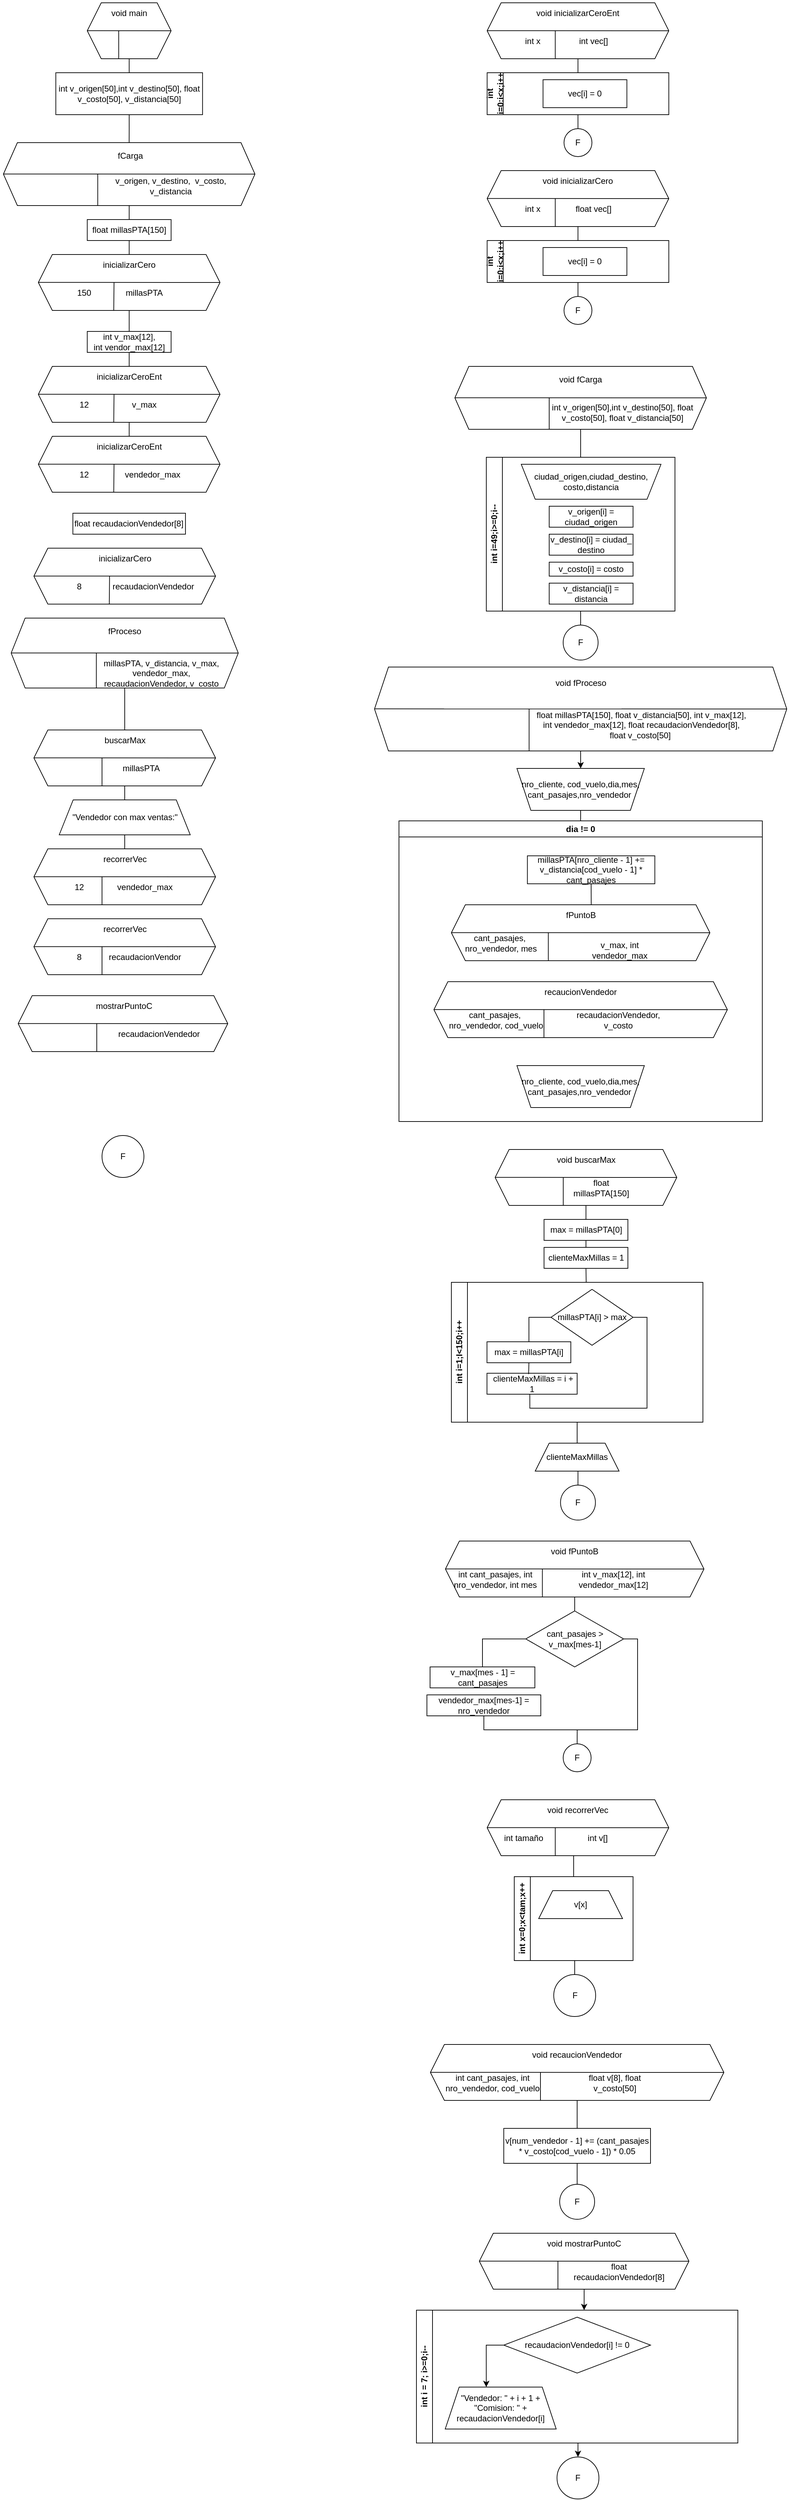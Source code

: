 <mxfile version="22.0.8" type="device" pages="3">
  <diagram id="C5RBs43oDa-KdzZeNtuy" name="estructura-principal">
    <mxGraphModel dx="3585" dy="2800" grid="1" gridSize="10" guides="1" tooltips="1" connect="1" arrows="1" fold="1" page="0" pageScale="1" pageWidth="827" pageHeight="1169" background="none" math="0" shadow="0">
      <root>
        <mxCell id="WIyWlLk6GJQsqaUBKTNV-0" />
        <mxCell id="WIyWlLk6GJQsqaUBKTNV-1" parent="WIyWlLk6GJQsqaUBKTNV-0" />
        <mxCell id="DVkl-K_QWlgrV8dKoYW--53" style="edgeStyle=orthogonalEdgeStyle;rounded=0;orthogonalLoop=1;jettySize=auto;html=1;exitX=0.5;exitY=1;exitDx=0;exitDy=0;entryX=0.5;entryY=0;entryDx=0;entryDy=0;align=center;verticalAlign=middle;horizontal=1;endArrow=none;endFill=0;" parent="WIyWlLk6GJQsqaUBKTNV-1" target="DVkl-K_QWlgrV8dKoYW--43" edge="1">
          <mxGeometry relative="1" as="geometry">
            <mxPoint x="368.88" y="-400" as="sourcePoint" />
          </mxGeometry>
        </mxCell>
        <mxCell id="TWiRepC6MktaTh9VeKn_-20" style="edgeStyle=orthogonalEdgeStyle;rounded=0;orthogonalLoop=1;jettySize=auto;html=1;exitX=0.5;exitY=1;exitDx=0;exitDy=0;entryX=0.5;entryY=0;entryDx=0;entryDy=0;endArrow=none;endFill=0;" parent="WIyWlLk6GJQsqaUBKTNV-1" source="DVkl-K_QWlgrV8dKoYW--13" target="DVkl-K_QWlgrV8dKoYW--44" edge="1">
          <mxGeometry relative="1" as="geometry" />
        </mxCell>
        <mxCell id="DVkl-K_QWlgrV8dKoYW--13" value="int i=49;i&amp;gt;=0;i--" style="swimlane;horizontal=0;whiteSpace=wrap;html=1;rounded=0;" parent="WIyWlLk6GJQsqaUBKTNV-1" vertex="1">
          <mxGeometry x="880" y="170" width="270" height="220" as="geometry" />
        </mxCell>
        <mxCell id="DVkl-K_QWlgrV8dKoYW--15" value="ciudad_origen,ciudad_destino, costo,distancia" style="shape=trapezoid;perimeter=trapezoidPerimeter;whiteSpace=wrap;html=1;fixedSize=1;direction=west;rounded=0;" parent="DVkl-K_QWlgrV8dKoYW--13" vertex="1">
          <mxGeometry x="50" y="10" width="200" height="50" as="geometry" />
        </mxCell>
        <mxCell id="DVkl-K_QWlgrV8dKoYW--16" value="v_origen[i] = ciudad_origen" style="whiteSpace=wrap;html=1;rounded=0;" parent="DVkl-K_QWlgrV8dKoYW--13" vertex="1">
          <mxGeometry x="90" y="70" width="120" height="30" as="geometry" />
        </mxCell>
        <mxCell id="DVkl-K_QWlgrV8dKoYW--17" value="v_destino[i] = ciudad_ destino" style="whiteSpace=wrap;html=1;rounded=0;" parent="DVkl-K_QWlgrV8dKoYW--13" vertex="1">
          <mxGeometry x="90" y="110" width="120" height="30" as="geometry" />
        </mxCell>
        <mxCell id="DVkl-K_QWlgrV8dKoYW--18" value="v_costo[i] = costo" style="whiteSpace=wrap;html=1;rounded=0;" parent="DVkl-K_QWlgrV8dKoYW--13" vertex="1">
          <mxGeometry x="90" y="150" width="120" height="20" as="geometry" />
        </mxCell>
        <mxCell id="DVkl-K_QWlgrV8dKoYW--19" value="v_distancia[i] = distancia" style="whiteSpace=wrap;html=1;rounded=0;" parent="DVkl-K_QWlgrV8dKoYW--13" vertex="1">
          <mxGeometry x="90" y="180" width="120" height="30" as="geometry" />
        </mxCell>
        <mxCell id="DVkl-K_QWlgrV8dKoYW--27" value="dia != 0" style="swimlane;whiteSpace=wrap;html=1;rounded=0;" parent="WIyWlLk6GJQsqaUBKTNV-1" vertex="1">
          <mxGeometry x="755" y="690" width="520" height="430" as="geometry" />
        </mxCell>
        <mxCell id="5HwcSDc_NaYDKgastAoF-205" value="nro_cliente, cod_vuelo,dia,mes, cant_pasajes,nro_vendedor&amp;nbsp;" style="shape=trapezoid;perimeter=trapezoidPerimeter;whiteSpace=wrap;html=1;fixedSize=1;direction=west;rounded=0;" parent="DVkl-K_QWlgrV8dKoYW--27" vertex="1">
          <mxGeometry x="168.81" y="350" width="182.37" height="60" as="geometry" />
        </mxCell>
        <mxCell id="5HwcSDc_NaYDKgastAoF-150" value="millasPTA[nro_cliente - 1] += v_distancia[cod_vuelo - 1] * cant_pasajes" style="whiteSpace=wrap;html=1;" parent="DVkl-K_QWlgrV8dKoYW--27" vertex="1">
          <mxGeometry x="183.81" y="50" width="182.38" height="40" as="geometry" />
        </mxCell>
        <mxCell id="DVkl-K_QWlgrV8dKoYW--43" value="int v_origen[50],int v_destino[50], float v_costo[50], v_distancia[50]" style="whiteSpace=wrap;html=1;rounded=0;align=center;verticalAlign=middle;horizontal=1;" parent="WIyWlLk6GJQsqaUBKTNV-1" vertex="1">
          <mxGeometry x="263.88" y="-380" width="210" height="60" as="geometry" />
        </mxCell>
        <mxCell id="DVkl-K_QWlgrV8dKoYW--44" value="F" style="ellipse;whiteSpace=wrap;html=1;rounded=0;" parent="WIyWlLk6GJQsqaUBKTNV-1" vertex="1">
          <mxGeometry x="990" y="410" width="50" height="50" as="geometry" />
        </mxCell>
        <mxCell id="DVkl-K_QWlgrV8dKoYW--55" style="edgeStyle=orthogonalEdgeStyle;rounded=0;orthogonalLoop=1;jettySize=auto;html=1;exitX=0.5;exitY=1;exitDx=0;exitDy=0;entryX=0.462;entryY=0;entryDx=0;entryDy=0;entryPerimeter=0;align=center;verticalAlign=middle;horizontal=1;endArrow=none;endFill=0;" parent="WIyWlLk6GJQsqaUBKTNV-1" source="DVkl-K_QWlgrV8dKoYW--43" edge="1">
          <mxGeometry relative="1" as="geometry">
            <mxPoint x="368.822" y="-280" as="targetPoint" />
          </mxGeometry>
        </mxCell>
        <mxCell id="dhuMwqZpVVbvkbiRmmKU-24" value="" style="group;rounded=0;" parent="WIyWlLk6GJQsqaUBKTNV-1" vertex="1" connectable="0">
          <mxGeometry x="835" y="40" width="360" height="90" as="geometry" />
        </mxCell>
        <mxCell id="dhuMwqZpVVbvkbiRmmKU-25" value="" style="group;shadow=1;rounded=0;" parent="dhuMwqZpVVbvkbiRmmKU-24" vertex="1" connectable="0">
          <mxGeometry width="360" height="90.0" as="geometry" />
        </mxCell>
        <mxCell id="dhuMwqZpVVbvkbiRmmKU-26" value="" style="shape=hexagon;perimeter=hexagonPerimeter2;whiteSpace=wrap;html=1;fixedSize=1;size=20;rounded=0;" parent="dhuMwqZpVVbvkbiRmmKU-25" vertex="1">
          <mxGeometry width="360" height="90.0" as="geometry" />
        </mxCell>
        <mxCell id="dhuMwqZpVVbvkbiRmmKU-27" value="" style="endArrow=none;html=1;rounded=0;entryX=1;entryY=0.5;entryDx=0;entryDy=0;" parent="dhuMwqZpVVbvkbiRmmKU-25" target="dhuMwqZpVVbvkbiRmmKU-26" edge="1">
          <mxGeometry width="50" height="50" relative="1" as="geometry">
            <mxPoint y="44.843" as="sourcePoint" />
            <mxPoint x="240.0" y="44.843" as="targetPoint" />
          </mxGeometry>
        </mxCell>
        <mxCell id="dhuMwqZpVVbvkbiRmmKU-29" value="int v_origen[50],int v_destino[50], float v_costo[50], float v_distancia[50]" style="text;align=center;html=1;verticalAlign=middle;whiteSpace=wrap;rounded=0;fontSize=12;fontFamily=Helvetica;" parent="dhuMwqZpVVbvkbiRmmKU-25" vertex="1">
          <mxGeometry x="130" y="49.091" width="220" height="33.75" as="geometry" />
        </mxCell>
        <mxCell id="dhuMwqZpVVbvkbiRmmKU-30" value="void fCarga" style="text;align=center;html=1;verticalAlign=middle;whiteSpace=wrap;rounded=0;fontSize=12;fontFamily=Helvetica;" parent="dhuMwqZpVVbvkbiRmmKU-25" vertex="1">
          <mxGeometry x="90" y="16.364" width="180" height="6.136" as="geometry" />
        </mxCell>
        <mxCell id="dhuMwqZpVVbvkbiRmmKU-31" value="" style="endArrow=none;html=1;rounded=0;fontFamily=Helvetica;fontSize=12;fontColor=default;exitX=0.375;exitY=1;exitDx=0;exitDy=0;" parent="dhuMwqZpVVbvkbiRmmKU-24" source="dhuMwqZpVVbvkbiRmmKU-26" edge="1">
          <mxGeometry width="50" height="50" relative="1" as="geometry">
            <mxPoint x="60.0" y="112.5" as="sourcePoint" />
            <mxPoint x="135" y="45.0" as="targetPoint" />
          </mxGeometry>
        </mxCell>
        <mxCell id="dhuMwqZpVVbvkbiRmmKU-33" value="" style="group;rounded=0;" parent="WIyWlLk6GJQsqaUBKTNV-1" vertex="1" connectable="0">
          <mxGeometry x="720" y="470" width="590" height="120" as="geometry" />
        </mxCell>
        <mxCell id="dhuMwqZpVVbvkbiRmmKU-34" value="" style="group;shadow=1;rounded=0;" parent="dhuMwqZpVVbvkbiRmmKU-33" vertex="1" connectable="0">
          <mxGeometry width="590" height="120" as="geometry" />
        </mxCell>
        <mxCell id="dhuMwqZpVVbvkbiRmmKU-35" value="" style="shape=hexagon;perimeter=hexagonPerimeter2;whiteSpace=wrap;html=1;fixedSize=1;size=20;rounded=0;" parent="dhuMwqZpVVbvkbiRmmKU-34" vertex="1">
          <mxGeometry width="590" height="120" as="geometry" />
        </mxCell>
        <mxCell id="dhuMwqZpVVbvkbiRmmKU-36" value="" style="endArrow=none;html=1;rounded=0;entryX=1;entryY=0.5;entryDx=0;entryDy=0;" parent="dhuMwqZpVVbvkbiRmmKU-34" target="dhuMwqZpVVbvkbiRmmKU-35" edge="1">
          <mxGeometry width="50" height="50" relative="1" as="geometry">
            <mxPoint y="59.79" as="sourcePoint" />
            <mxPoint x="393.333" y="59.79" as="targetPoint" />
          </mxGeometry>
        </mxCell>
        <mxCell id="dhuMwqZpVVbvkbiRmmKU-38" value="float millasPTA[150], float v_distancia[50], int v_max[12], int vendedor_max[12], float recaudacionVendedor[8], float v_costo[50]&amp;nbsp;" style="text;align=center;html=1;verticalAlign=middle;whiteSpace=wrap;rounded=0;fontSize=12;fontFamily=Helvetica;" parent="dhuMwqZpVVbvkbiRmmKU-34" vertex="1">
          <mxGeometry x="230" y="60" width="304.17" height="45" as="geometry" />
        </mxCell>
        <mxCell id="dhuMwqZpVVbvkbiRmmKU-39" value="void fProceso" style="text;align=center;html=1;verticalAlign=middle;whiteSpace=wrap;rounded=0;fontSize=12;fontFamily=Helvetica;" parent="dhuMwqZpVVbvkbiRmmKU-34" vertex="1">
          <mxGeometry x="147.5" y="15" width="295" height="15" as="geometry" />
        </mxCell>
        <mxCell id="dhuMwqZpVVbvkbiRmmKU-40" value="" style="endArrow=none;html=1;rounded=0;fontFamily=Helvetica;fontSize=12;fontColor=default;exitX=0.375;exitY=1;exitDx=0;exitDy=0;" parent="dhuMwqZpVVbvkbiRmmKU-33" source="dhuMwqZpVVbvkbiRmmKU-35" edge="1">
          <mxGeometry width="50" height="50" relative="1" as="geometry">
            <mxPoint x="98.333" y="150" as="sourcePoint" />
            <mxPoint x="221.25" y="60" as="targetPoint" />
          </mxGeometry>
        </mxCell>
        <mxCell id="dhuMwqZpVVbvkbiRmmKU-65" value="" style="group;rounded=0;align=center;verticalAlign=middle;horizontal=1;" parent="WIyWlLk6GJQsqaUBKTNV-1" vertex="1" connectable="0">
          <mxGeometry x="188.88" y="-280" width="360" height="90" as="geometry" />
        </mxCell>
        <mxCell id="dhuMwqZpVVbvkbiRmmKU-66" value="" style="group;shadow=1;rounded=0;align=center;verticalAlign=middle;horizontal=1;" parent="dhuMwqZpVVbvkbiRmmKU-65" vertex="1" connectable="0">
          <mxGeometry width="360" height="90" as="geometry" />
        </mxCell>
        <mxCell id="dhuMwqZpVVbvkbiRmmKU-67" value="" style="shape=hexagon;perimeter=hexagonPerimeter2;whiteSpace=wrap;html=1;fixedSize=1;size=20;rounded=0;align=center;verticalAlign=middle;horizontal=1;" parent="dhuMwqZpVVbvkbiRmmKU-66" vertex="1">
          <mxGeometry width="360" height="90" as="geometry" />
        </mxCell>
        <mxCell id="dhuMwqZpVVbvkbiRmmKU-68" value="" style="endArrow=none;html=1;rounded=0;entryX=1;entryY=0.5;entryDx=0;entryDy=0;align=center;verticalAlign=middle;horizontal=1;" parent="dhuMwqZpVVbvkbiRmmKU-66" target="dhuMwqZpVVbvkbiRmmKU-67" edge="1">
          <mxGeometry width="50" height="50" relative="1" as="geometry">
            <mxPoint y="44.843" as="sourcePoint" />
            <mxPoint x="240.0" y="44.843" as="targetPoint" />
          </mxGeometry>
        </mxCell>
        <mxCell id="dhuMwqZpVVbvkbiRmmKU-69" value="v_origen, v_destino,&amp;nbsp; v_costo, v_distancia" style="text;align=center;html=1;verticalAlign=middle;whiteSpace=wrap;rounded=0;fontSize=12;fontFamily=Helvetica;horizontal=1;" parent="dhuMwqZpVVbvkbiRmmKU-66" vertex="1">
          <mxGeometry x="150.003" y="45" width="178.693" height="33.75" as="geometry" />
        </mxCell>
        <mxCell id="dhuMwqZpVVbvkbiRmmKU-70" value="&amp;nbsp;fCarga" style="text;align=center;html=1;verticalAlign=middle;whiteSpace=wrap;rounded=0;fontSize=12;fontFamily=Helvetica;horizontal=1;" parent="dhuMwqZpVVbvkbiRmmKU-66" vertex="1">
          <mxGeometry x="90" y="16.364" width="180" height="6.136" as="geometry" />
        </mxCell>
        <mxCell id="dhuMwqZpVVbvkbiRmmKU-71" value="" style="endArrow=none;html=1;rounded=0;fontFamily=Helvetica;fontSize=12;fontColor=default;exitX=0.375;exitY=1;exitDx=0;exitDy=0;align=center;verticalAlign=middle;horizontal=1;" parent="dhuMwqZpVVbvkbiRmmKU-65" source="dhuMwqZpVVbvkbiRmmKU-67" edge="1">
          <mxGeometry width="50" height="50" relative="1" as="geometry">
            <mxPoint x="60.0" y="112.5" as="sourcePoint" />
            <mxPoint x="135" y="45" as="targetPoint" />
          </mxGeometry>
        </mxCell>
        <mxCell id="dhuMwqZpVVbvkbiRmmKU-77" value="" style="group;rounded=0;align=center;verticalAlign=middle;horizontal=1;" parent="WIyWlLk6GJQsqaUBKTNV-1" vertex="1" connectable="0">
          <mxGeometry x="200" y="400" width="325.01" height="100" as="geometry" />
        </mxCell>
        <mxCell id="dhuMwqZpVVbvkbiRmmKU-78" value="" style="group;shadow=1;rounded=0;align=center;verticalAlign=middle;horizontal=1;" parent="dhuMwqZpVVbvkbiRmmKU-77" vertex="1" connectable="0">
          <mxGeometry width="325.01" height="100" as="geometry" />
        </mxCell>
        <mxCell id="dhuMwqZpVVbvkbiRmmKU-79" value="" style="shape=hexagon;perimeter=hexagonPerimeter2;whiteSpace=wrap;html=1;fixedSize=1;size=20;rounded=0;align=center;verticalAlign=middle;horizontal=1;" parent="dhuMwqZpVVbvkbiRmmKU-78" vertex="1">
          <mxGeometry width="325.01" height="100" as="geometry" />
        </mxCell>
        <mxCell id="dhuMwqZpVVbvkbiRmmKU-80" value="" style="endArrow=none;html=1;rounded=0;entryX=1;entryY=0.5;entryDx=0;entryDy=0;align=center;verticalAlign=middle;horizontal=1;" parent="dhuMwqZpVVbvkbiRmmKU-78" target="dhuMwqZpVVbvkbiRmmKU-79" edge="1">
          <mxGeometry width="50" height="50" relative="1" as="geometry">
            <mxPoint y="49.825" as="sourcePoint" />
            <mxPoint x="216.673" y="49.825" as="targetPoint" />
          </mxGeometry>
        </mxCell>
        <mxCell id="dhuMwqZpVVbvkbiRmmKU-82" value="millasPTA, v_distancia, v_max, vendedor_max, recaudacionVendedor, v_costo" style="text;align=center;html=1;verticalAlign=middle;whiteSpace=wrap;rounded=0;fontSize=12;fontFamily=Helvetica;horizontal=1;" parent="dhuMwqZpVVbvkbiRmmKU-78" vertex="1">
          <mxGeometry x="120" y="60" width="190" height="37.5" as="geometry" />
        </mxCell>
        <mxCell id="dhuMwqZpVVbvkbiRmmKU-83" value="fProceso" style="text;align=center;html=1;verticalAlign=middle;whiteSpace=wrap;rounded=0;fontSize=12;fontFamily=Helvetica;horizontal=1;" parent="dhuMwqZpVVbvkbiRmmKU-78" vertex="1">
          <mxGeometry x="81.252" y="12.5" width="162.505" height="12.5" as="geometry" />
        </mxCell>
        <mxCell id="dhuMwqZpVVbvkbiRmmKU-84" value="" style="endArrow=none;html=1;rounded=0;fontFamily=Helvetica;fontSize=12;fontColor=default;exitX=0.375;exitY=1;exitDx=0;exitDy=0;align=center;verticalAlign=middle;horizontal=1;" parent="dhuMwqZpVVbvkbiRmmKU-77" source="dhuMwqZpVVbvkbiRmmKU-79" edge="1">
          <mxGeometry width="50" height="50" relative="1" as="geometry">
            <mxPoint x="54.168" y="125" as="sourcePoint" />
            <mxPoint x="121.879" y="50" as="targetPoint" />
          </mxGeometry>
        </mxCell>
        <mxCell id="5HwcSDc_NaYDKgastAoF-2" value="" style="group;align=center;verticalAlign=middle;horizontal=1;" parent="WIyWlLk6GJQsqaUBKTNV-1" vertex="1" connectable="0">
          <mxGeometry x="308.88" y="-480" width="120" height="80" as="geometry" />
        </mxCell>
        <mxCell id="5HwcSDc_NaYDKgastAoF-3" value="" style="group;shadow=1;align=center;verticalAlign=middle;horizontal=1;" parent="5HwcSDc_NaYDKgastAoF-2" vertex="1" connectable="0">
          <mxGeometry width="120" height="80" as="geometry" />
        </mxCell>
        <mxCell id="5HwcSDc_NaYDKgastAoF-4" value="" style="shape=hexagon;perimeter=hexagonPerimeter2;whiteSpace=wrap;html=1;fixedSize=1;size=20;align=center;verticalAlign=middle;horizontal=1;" parent="5HwcSDc_NaYDKgastAoF-3" vertex="1">
          <mxGeometry width="120" height="80" as="geometry" />
        </mxCell>
        <mxCell id="5HwcSDc_NaYDKgastAoF-5" value="" style="endArrow=none;html=1;rounded=0;entryX=1;entryY=0.5;entryDx=0;entryDy=0;align=center;verticalAlign=middle;horizontal=1;" parent="5HwcSDc_NaYDKgastAoF-3" target="5HwcSDc_NaYDKgastAoF-4" edge="1">
          <mxGeometry width="50" height="50" relative="1" as="geometry">
            <mxPoint y="39.86" as="sourcePoint" />
            <mxPoint x="80" y="39.86" as="targetPoint" />
          </mxGeometry>
        </mxCell>
        <mxCell id="5HwcSDc_NaYDKgastAoF-8" value="void main" style="text;align=center;html=1;verticalAlign=middle;whiteSpace=wrap;rounded=0;fontSize=12;fontFamily=Helvetica;horizontal=1;" parent="5HwcSDc_NaYDKgastAoF-3" vertex="1">
          <mxGeometry x="30" y="10" width="60" height="10" as="geometry" />
        </mxCell>
        <mxCell id="5HwcSDc_NaYDKgastAoF-9" value="" style="endArrow=none;html=1;rounded=0;fontFamily=Helvetica;fontSize=12;fontColor=default;exitX=0.375;exitY=1;exitDx=0;exitDy=0;align=center;verticalAlign=middle;horizontal=1;" parent="5HwcSDc_NaYDKgastAoF-2" source="5HwcSDc_NaYDKgastAoF-4" edge="1">
          <mxGeometry width="50" height="50" relative="1" as="geometry">
            <mxPoint x="20" y="100" as="sourcePoint" />
            <mxPoint x="45" y="40" as="targetPoint" />
          </mxGeometry>
        </mxCell>
        <mxCell id="TWiRepC6MktaTh9VeKn_-5" style="edgeStyle=orthogonalEdgeStyle;rounded=0;orthogonalLoop=1;jettySize=auto;html=1;exitX=0.5;exitY=1;exitDx=0;exitDy=0;entryX=0.5;entryY=0;entryDx=0;entryDy=0;endArrow=none;endFill=0;" parent="WIyWlLk6GJQsqaUBKTNV-1" source="5HwcSDc_NaYDKgastAoF-30" target="5HwcSDc_NaYDKgastAoF-33" edge="1">
          <mxGeometry relative="1" as="geometry" />
        </mxCell>
        <mxCell id="5HwcSDc_NaYDKgastAoF-30" value="float millasPTA[150]&lt;br&gt;" style="whiteSpace=wrap;html=1;align=center;verticalAlign=middle;horizontal=1;" parent="WIyWlLk6GJQsqaUBKTNV-1" vertex="1">
          <mxGeometry x="308.88" y="-170" width="120" height="30" as="geometry" />
        </mxCell>
        <mxCell id="5HwcSDc_NaYDKgastAoF-31" value="" style="group;shadow=1;align=center;verticalAlign=middle;horizontal=1;" parent="WIyWlLk6GJQsqaUBKTNV-1" vertex="1" connectable="0">
          <mxGeometry x="238.88" y="-120" width="260" height="80" as="geometry" />
        </mxCell>
        <mxCell id="5HwcSDc_NaYDKgastAoF-33" value="" style="shape=hexagon;perimeter=hexagonPerimeter2;whiteSpace=wrap;html=1;fixedSize=1;size=20;align=center;verticalAlign=middle;horizontal=1;" parent="5HwcSDc_NaYDKgastAoF-31" vertex="1">
          <mxGeometry width="260" height="80" as="geometry" />
        </mxCell>
        <mxCell id="5HwcSDc_NaYDKgastAoF-34" value="" style="endArrow=none;html=1;rounded=0;entryX=1;entryY=0.5;entryDx=0;entryDy=0;align=center;verticalAlign=middle;horizontal=1;" parent="5HwcSDc_NaYDKgastAoF-31" target="5HwcSDc_NaYDKgastAoF-33" edge="1">
          <mxGeometry width="50" height="50" relative="1" as="geometry">
            <mxPoint y="39.86" as="sourcePoint" />
            <mxPoint x="173.333" y="39.86" as="targetPoint" />
          </mxGeometry>
        </mxCell>
        <mxCell id="5HwcSDc_NaYDKgastAoF-35" value="150" style="text;strokeColor=none;align=center;fillColor=none;html=1;verticalAlign=middle;whiteSpace=wrap;rounded=0;fontSize=12;fontFamily=Helvetica;fontColor=default;horizontal=1;" parent="5HwcSDc_NaYDKgastAoF-31" vertex="1">
          <mxGeometry x="21.667" y="40" width="86.667" height="30" as="geometry" />
        </mxCell>
        <mxCell id="5HwcSDc_NaYDKgastAoF-36" value="millasPTA" style="text;strokeColor=none;align=center;fillColor=none;html=1;verticalAlign=middle;whiteSpace=wrap;rounded=0;fontSize=12;fontFamily=Helvetica;fontColor=default;horizontal=1;" parent="5HwcSDc_NaYDKgastAoF-31" vertex="1">
          <mxGeometry x="108.333" y="40" width="86.667" height="30" as="geometry" />
        </mxCell>
        <mxCell id="5HwcSDc_NaYDKgastAoF-37" value="inicializarCero" style="text;strokeColor=none;align=center;fillColor=none;html=1;verticalAlign=middle;whiteSpace=wrap;rounded=0;fontSize=12;fontFamily=Helvetica;fontColor=default;horizontal=1;" parent="5HwcSDc_NaYDKgastAoF-31" vertex="1">
          <mxGeometry x="65" y="10" width="130" height="10" as="geometry" />
        </mxCell>
        <mxCell id="5HwcSDc_NaYDKgastAoF-38" value="" style="endArrow=none;html=1;rounded=0;exitX=0.415;exitY=0.995;exitDx=0;exitDy=0;exitPerimeter=0;align=center;verticalAlign=middle;horizontal=1;" parent="5HwcSDc_NaYDKgastAoF-31" source="5HwcSDc_NaYDKgastAoF-33" edge="1">
          <mxGeometry width="50" height="50" relative="1" as="geometry">
            <mxPoint x="125.16" y="60" as="sourcePoint" />
            <mxPoint x="108.33" y="40" as="targetPoint" />
          </mxGeometry>
        </mxCell>
        <mxCell id="5HwcSDc_NaYDKgastAoF-40" value="" style="group" parent="WIyWlLk6GJQsqaUBKTNV-1" vertex="1" connectable="0">
          <mxGeometry x="892.63" y="1160" width="260" height="80" as="geometry" />
        </mxCell>
        <mxCell id="5HwcSDc_NaYDKgastAoF-41" value="" style="group;shadow=1;" parent="5HwcSDc_NaYDKgastAoF-40" vertex="1" connectable="0">
          <mxGeometry width="260" height="80" as="geometry" />
        </mxCell>
        <mxCell id="5HwcSDc_NaYDKgastAoF-42" value="" style="shape=hexagon;perimeter=hexagonPerimeter2;whiteSpace=wrap;html=1;fixedSize=1;size=20;" parent="5HwcSDc_NaYDKgastAoF-41" vertex="1">
          <mxGeometry width="260" height="80" as="geometry" />
        </mxCell>
        <mxCell id="5HwcSDc_NaYDKgastAoF-43" value="" style="endArrow=none;html=1;rounded=0;entryX=1;entryY=0.5;entryDx=0;entryDy=0;" parent="5HwcSDc_NaYDKgastAoF-41" target="5HwcSDc_NaYDKgastAoF-42" edge="1">
          <mxGeometry width="50" height="50" relative="1" as="geometry">
            <mxPoint y="39.86" as="sourcePoint" />
            <mxPoint x="173.333" y="39.86" as="targetPoint" />
          </mxGeometry>
        </mxCell>
        <mxCell id="5HwcSDc_NaYDKgastAoF-45" value="float millasPTA[150]" style="text;strokeColor=none;align=center;fillColor=none;html=1;verticalAlign=middle;whiteSpace=wrap;rounded=0;fontSize=12;fontFamily=Helvetica;fontColor=default;" parent="5HwcSDc_NaYDKgastAoF-41" vertex="1">
          <mxGeometry x="108.333" y="40" width="86.667" height="30" as="geometry" />
        </mxCell>
        <mxCell id="5HwcSDc_NaYDKgastAoF-46" value="void buscarMax" style="text;strokeColor=none;align=center;fillColor=none;html=1;verticalAlign=middle;whiteSpace=wrap;rounded=0;fontSize=12;fontFamily=Helvetica;fontColor=default;" parent="5HwcSDc_NaYDKgastAoF-41" vertex="1">
          <mxGeometry x="65" y="10" width="130" height="10" as="geometry" />
        </mxCell>
        <mxCell id="5HwcSDc_NaYDKgastAoF-47" value="" style="endArrow=none;html=1;rounded=0;fontFamily=Helvetica;fontSize=12;fontColor=default;exitX=0.375;exitY=1;exitDx=0;exitDy=0;movable=0;resizable=0;rotatable=0;deletable=0;editable=0;locked=1;connectable=0;" parent="5HwcSDc_NaYDKgastAoF-40" source="5HwcSDc_NaYDKgastAoF-42" edge="1">
          <mxGeometry width="50" height="50" relative="1" as="geometry">
            <mxPoint x="43.333" y="100" as="sourcePoint" />
            <mxPoint x="97.5" y="40" as="targetPoint" />
          </mxGeometry>
        </mxCell>
        <mxCell id="5HwcSDc_NaYDKgastAoF-58" style="edgeStyle=orthogonalEdgeStyle;rounded=0;orthogonalLoop=1;jettySize=auto;html=1;exitX=0.5;exitY=1;exitDx=0;exitDy=0;entryX=0.5;entryY=0;entryDx=0;entryDy=0;endArrow=none;endFill=0;" parent="WIyWlLk6GJQsqaUBKTNV-1" source="5HwcSDc_NaYDKgastAoF-48" edge="1">
          <mxGeometry relative="1" as="geometry">
            <mxPoint x="1010.0" y="1580" as="targetPoint" />
          </mxGeometry>
        </mxCell>
        <mxCell id="5HwcSDc_NaYDKgastAoF-48" value="int i=1;I&amp;lt;150;i++" style="swimlane;horizontal=0;whiteSpace=wrap;html=1;" parent="WIyWlLk6GJQsqaUBKTNV-1" vertex="1">
          <mxGeometry x="830" y="1350" width="360" height="200" as="geometry" />
        </mxCell>
        <mxCell id="5HwcSDc_NaYDKgastAoF-54" style="edgeStyle=orthogonalEdgeStyle;rounded=0;orthogonalLoop=1;jettySize=auto;html=1;exitX=0;exitY=0.5;exitDx=0;exitDy=0;endArrow=none;endFill=0;" parent="5HwcSDc_NaYDKgastAoF-48" source="5HwcSDc_NaYDKgastAoF-51" target="5HwcSDc_NaYDKgastAoF-52" edge="1">
          <mxGeometry relative="1" as="geometry" />
        </mxCell>
        <mxCell id="5HwcSDc_NaYDKgastAoF-51" value="millasPTA[i] &amp;gt; max" style="rhombus;whiteSpace=wrap;html=1;" parent="5HwcSDc_NaYDKgastAoF-48" vertex="1">
          <mxGeometry x="142.63" y="10" width="117.37" height="80" as="geometry" />
        </mxCell>
        <mxCell id="5HwcSDc_NaYDKgastAoF-52" value="max = millasPTA[i]" style="whiteSpace=wrap;html=1;" parent="5HwcSDc_NaYDKgastAoF-48" vertex="1">
          <mxGeometry x="50.96" y="85" width="120" height="30" as="geometry" />
        </mxCell>
        <mxCell id="5HwcSDc_NaYDKgastAoF-53" value="&amp;nbsp;clienteMaxMillas = i + 1" style="whiteSpace=wrap;html=1;" parent="5HwcSDc_NaYDKgastAoF-48" vertex="1">
          <mxGeometry x="50.96" y="130" width="129.04" height="30" as="geometry" />
        </mxCell>
        <mxCell id="5HwcSDc_NaYDKgastAoF-55" style="edgeStyle=orthogonalEdgeStyle;rounded=0;orthogonalLoop=1;jettySize=auto;html=1;exitX=0.5;exitY=1;exitDx=0;exitDy=0;entryX=0.462;entryY=0.04;entryDx=0;entryDy=0;entryPerimeter=0;endArrow=none;endFill=0;" parent="5HwcSDc_NaYDKgastAoF-48" source="5HwcSDc_NaYDKgastAoF-52" target="5HwcSDc_NaYDKgastAoF-53" edge="1">
          <mxGeometry relative="1" as="geometry" />
        </mxCell>
        <mxCell id="5HwcSDc_NaYDKgastAoF-56" style="edgeStyle=orthogonalEdgeStyle;rounded=0;orthogonalLoop=1;jettySize=auto;html=1;exitX=1;exitY=0.5;exitDx=0;exitDy=0;entryX=0.475;entryY=0.987;entryDx=0;entryDy=0;entryPerimeter=0;endArrow=none;endFill=0;" parent="5HwcSDc_NaYDKgastAoF-48" source="5HwcSDc_NaYDKgastAoF-51" target="5HwcSDc_NaYDKgastAoF-53" edge="1">
          <mxGeometry relative="1" as="geometry" />
        </mxCell>
        <mxCell id="5HwcSDc_NaYDKgastAoF-61" style="edgeStyle=orthogonalEdgeStyle;rounded=0;orthogonalLoop=1;jettySize=auto;html=1;exitX=0.5;exitY=1;exitDx=0;exitDy=0;entryX=0.5;entryY=0;entryDx=0;entryDy=0;endArrow=none;endFill=0;" parent="WIyWlLk6GJQsqaUBKTNV-1" source="5HwcSDc_NaYDKgastAoF-49" target="5HwcSDc_NaYDKgastAoF-50" edge="1">
          <mxGeometry relative="1" as="geometry" />
        </mxCell>
        <mxCell id="5HwcSDc_NaYDKgastAoF-49" value="max = millasPTA[0]" style="whiteSpace=wrap;html=1;" parent="WIyWlLk6GJQsqaUBKTNV-1" vertex="1">
          <mxGeometry x="962.63" y="1260" width="120" height="30" as="geometry" />
        </mxCell>
        <mxCell id="5HwcSDc_NaYDKgastAoF-62" style="edgeStyle=orthogonalEdgeStyle;rounded=0;orthogonalLoop=1;jettySize=auto;html=1;exitX=0.5;exitY=1;exitDx=0;exitDy=0;endArrow=none;endFill=0;" parent="WIyWlLk6GJQsqaUBKTNV-1" source="5HwcSDc_NaYDKgastAoF-50" edge="1">
          <mxGeometry relative="1" as="geometry">
            <mxPoint x="1022.94" y="1350" as="targetPoint" />
          </mxGeometry>
        </mxCell>
        <mxCell id="5HwcSDc_NaYDKgastAoF-50" value="clienteMaxMillas = 1" style="whiteSpace=wrap;html=1;" parent="WIyWlLk6GJQsqaUBKTNV-1" vertex="1">
          <mxGeometry x="962.63" y="1300" width="120" height="30" as="geometry" />
        </mxCell>
        <mxCell id="5HwcSDc_NaYDKgastAoF-59" value="F" style="ellipse;whiteSpace=wrap;html=1;" parent="WIyWlLk6GJQsqaUBKTNV-1" vertex="1">
          <mxGeometry x="986.19" y="1640" width="50" height="50" as="geometry" />
        </mxCell>
        <mxCell id="5HwcSDc_NaYDKgastAoF-63" style="edgeStyle=orthogonalEdgeStyle;rounded=0;orthogonalLoop=1;jettySize=auto;html=1;exitX=0.5;exitY=1;exitDx=0;exitDy=0;entryX=0.5;entryY=0;entryDx=0;entryDy=0;endArrow=none;endFill=0;" parent="WIyWlLk6GJQsqaUBKTNV-1" source="5HwcSDc_NaYDKgastAoF-42" target="5HwcSDc_NaYDKgastAoF-49" edge="1">
          <mxGeometry relative="1" as="geometry" />
        </mxCell>
        <mxCell id="TWiRepC6MktaTh9VeKn_-27" style="edgeStyle=orthogonalEdgeStyle;rounded=0;orthogonalLoop=1;jettySize=auto;html=1;exitX=0.5;exitY=1;exitDx=0;exitDy=0;entryX=0.5;entryY=0;entryDx=0;entryDy=0;endArrow=none;endFill=0;" parent="WIyWlLk6GJQsqaUBKTNV-1" source="5HwcSDc_NaYDKgastAoF-79" target="5HwcSDc_NaYDKgastAoF-59" edge="1">
          <mxGeometry relative="1" as="geometry" />
        </mxCell>
        <mxCell id="5HwcSDc_NaYDKgastAoF-79" value="clienteMaxMillas" style="shape=trapezoid;perimeter=trapezoidPerimeter;whiteSpace=wrap;html=1;fixedSize=1;" parent="WIyWlLk6GJQsqaUBKTNV-1" vertex="1">
          <mxGeometry x="950" y="1580" width="120" height="40" as="geometry" />
        </mxCell>
        <mxCell id="5HwcSDc_NaYDKgastAoF-81" value="" style="group;align=center;verticalAlign=middle;horizontal=1;" parent="WIyWlLk6GJQsqaUBKTNV-1" vertex="1" connectable="0">
          <mxGeometry x="232.5" y="560" width="260" height="80" as="geometry" />
        </mxCell>
        <mxCell id="5HwcSDc_NaYDKgastAoF-82" value="" style="group;shadow=1;align=center;verticalAlign=middle;horizontal=1;" parent="5HwcSDc_NaYDKgastAoF-81" vertex="1" connectable="0">
          <mxGeometry width="260" height="80" as="geometry" />
        </mxCell>
        <mxCell id="5HwcSDc_NaYDKgastAoF-83" value="" style="shape=hexagon;perimeter=hexagonPerimeter2;whiteSpace=wrap;html=1;fixedSize=1;size=20;align=center;verticalAlign=middle;horizontal=1;" parent="5HwcSDc_NaYDKgastAoF-82" vertex="1">
          <mxGeometry width="260" height="80" as="geometry" />
        </mxCell>
        <mxCell id="5HwcSDc_NaYDKgastAoF-84" value="" style="endArrow=none;html=1;rounded=0;entryX=1;entryY=0.5;entryDx=0;entryDy=0;align=center;verticalAlign=middle;horizontal=1;" parent="5HwcSDc_NaYDKgastAoF-82" target="5HwcSDc_NaYDKgastAoF-83" edge="1">
          <mxGeometry width="50" height="50" relative="1" as="geometry">
            <mxPoint y="39.86" as="sourcePoint" />
            <mxPoint x="173.333" y="39.86" as="targetPoint" />
          </mxGeometry>
        </mxCell>
        <mxCell id="5HwcSDc_NaYDKgastAoF-85" value="&amp;nbsp;millasPTA" style="text;strokeColor=none;align=center;fillColor=none;html=1;verticalAlign=middle;whiteSpace=wrap;rounded=0;fontSize=12;fontFamily=Helvetica;fontColor=default;horizontal=1;" parent="5HwcSDc_NaYDKgastAoF-82" vertex="1">
          <mxGeometry x="108.333" y="40" width="86.667" height="30" as="geometry" />
        </mxCell>
        <mxCell id="5HwcSDc_NaYDKgastAoF-86" value="buscarMax" style="text;strokeColor=none;align=center;fillColor=none;html=1;verticalAlign=middle;whiteSpace=wrap;rounded=0;fontSize=12;fontFamily=Helvetica;fontColor=default;horizontal=1;" parent="5HwcSDc_NaYDKgastAoF-82" vertex="1">
          <mxGeometry x="65" y="10" width="130" height="10" as="geometry" />
        </mxCell>
        <mxCell id="5HwcSDc_NaYDKgastAoF-87" value="" style="endArrow=none;html=1;rounded=0;fontFamily=Helvetica;fontSize=12;fontColor=default;exitX=0.375;exitY=1;exitDx=0;exitDy=0;movable=0;resizable=0;rotatable=0;deletable=0;editable=0;locked=1;connectable=0;" parent="5HwcSDc_NaYDKgastAoF-81" source="5HwcSDc_NaYDKgastAoF-83" edge="1">
          <mxGeometry width="50" height="50" relative="1" as="geometry">
            <mxPoint x="43.333" y="100" as="sourcePoint" />
            <mxPoint x="97.5" y="40" as="targetPoint" />
          </mxGeometry>
        </mxCell>
        <mxCell id="5HwcSDc_NaYDKgastAoF-97" value="" style="group" parent="WIyWlLk6GJQsqaUBKTNV-1" vertex="1" connectable="0">
          <mxGeometry x="821.5" y="1720" width="370" height="80" as="geometry" />
        </mxCell>
        <mxCell id="5HwcSDc_NaYDKgastAoF-98" value="" style="group;shadow=1;" parent="5HwcSDc_NaYDKgastAoF-97" vertex="1" connectable="0">
          <mxGeometry width="370.0" height="80" as="geometry" />
        </mxCell>
        <mxCell id="5HwcSDc_NaYDKgastAoF-99" value="" style="shape=hexagon;perimeter=hexagonPerimeter2;whiteSpace=wrap;html=1;fixedSize=1;size=20;" parent="5HwcSDc_NaYDKgastAoF-98" vertex="1">
          <mxGeometry width="370.0" height="80" as="geometry" />
        </mxCell>
        <mxCell id="5HwcSDc_NaYDKgastAoF-100" value="" style="endArrow=none;html=1;rounded=0;entryX=1;entryY=0.5;entryDx=0;entryDy=0;" parent="5HwcSDc_NaYDKgastAoF-98" target="5HwcSDc_NaYDKgastAoF-99" edge="1">
          <mxGeometry width="50" height="50" relative="1" as="geometry">
            <mxPoint y="39.86" as="sourcePoint" />
            <mxPoint x="246.667" y="39.86" as="targetPoint" />
          </mxGeometry>
        </mxCell>
        <mxCell id="5HwcSDc_NaYDKgastAoF-101" value="int cant_pasajes, int nro_vendedor, int mes" style="text;strokeColor=none;align=center;fillColor=none;html=1;verticalAlign=middle;whiteSpace=wrap;rounded=0;fontSize=12;fontFamily=Helvetica;fontColor=default;" parent="5HwcSDc_NaYDKgastAoF-98" vertex="1">
          <mxGeometry x="0.002" y="40" width="141.833" height="30" as="geometry" />
        </mxCell>
        <mxCell id="5HwcSDc_NaYDKgastAoF-103" value="void fPuntoB" style="text;strokeColor=none;align=center;fillColor=none;html=1;verticalAlign=middle;whiteSpace=wrap;rounded=0;fontSize=12;fontFamily=Helvetica;fontColor=default;" parent="5HwcSDc_NaYDKgastAoF-98" vertex="1">
          <mxGeometry x="92.5" y="10" width="185.0" height="10" as="geometry" />
        </mxCell>
        <mxCell id="5HwcSDc_NaYDKgastAoF-114" value="int v_max[12], int vendedor_max[12]" style="text;strokeColor=none;align=center;fillColor=none;html=1;verticalAlign=middle;whiteSpace=wrap;rounded=0;" parent="5HwcSDc_NaYDKgastAoF-98" vertex="1">
          <mxGeometry x="203.5" y="40" width="74" height="30" as="geometry" />
        </mxCell>
        <mxCell id="5HwcSDc_NaYDKgastAoF-104" value="" style="endArrow=none;html=1;rounded=0;fontFamily=Helvetica;fontSize=12;fontColor=default;exitX=0.375;exitY=1;exitDx=0;exitDy=0;movable=0;resizable=0;rotatable=0;deletable=0;editable=0;locked=1;connectable=0;" parent="5HwcSDc_NaYDKgastAoF-97" source="5HwcSDc_NaYDKgastAoF-99" edge="1">
          <mxGeometry width="50" height="50" relative="1" as="geometry">
            <mxPoint x="61.667" y="100" as="sourcePoint" />
            <mxPoint x="138.75" y="40" as="targetPoint" />
          </mxGeometry>
        </mxCell>
        <mxCell id="5HwcSDc_NaYDKgastAoF-110" style="edgeStyle=orthogonalEdgeStyle;rounded=0;orthogonalLoop=1;jettySize=auto;html=1;exitX=0;exitY=0.5;exitDx=0;exitDy=0;entryX=0.5;entryY=0;entryDx=0;entryDy=0;endArrow=none;endFill=0;" parent="WIyWlLk6GJQsqaUBKTNV-1" source="5HwcSDc_NaYDKgastAoF-107" target="5HwcSDc_NaYDKgastAoF-108" edge="1">
          <mxGeometry relative="1" as="geometry" />
        </mxCell>
        <mxCell id="5HwcSDc_NaYDKgastAoF-111" style="edgeStyle=orthogonalEdgeStyle;rounded=0;orthogonalLoop=1;jettySize=auto;html=1;exitX=1;exitY=0.5;exitDx=0;exitDy=0;entryX=0.5;entryY=1;entryDx=0;entryDy=0;endArrow=none;endFill=0;" parent="WIyWlLk6GJQsqaUBKTNV-1" source="5HwcSDc_NaYDKgastAoF-107" target="5HwcSDc_NaYDKgastAoF-109" edge="1">
          <mxGeometry relative="1" as="geometry" />
        </mxCell>
        <mxCell id="5HwcSDc_NaYDKgastAoF-107" value="cant_pasajes &amp;gt; v_max[mes-1]" style="rhombus;whiteSpace=wrap;html=1;" parent="WIyWlLk6GJQsqaUBKTNV-1" vertex="1">
          <mxGeometry x="936.5" y="1820" width="140" height="80" as="geometry" />
        </mxCell>
        <mxCell id="5HwcSDc_NaYDKgastAoF-108" value="v_max[mes - 1] = cant_pasajes" style="whiteSpace=wrap;html=1;" parent="WIyWlLk6GJQsqaUBKTNV-1" vertex="1">
          <mxGeometry x="799.5" y="1900" width="150" height="30" as="geometry" />
        </mxCell>
        <mxCell id="5HwcSDc_NaYDKgastAoF-109" value="vendedor_max[mes-1] = nro_vendedor" style="whiteSpace=wrap;html=1;" parent="WIyWlLk6GJQsqaUBKTNV-1" vertex="1">
          <mxGeometry x="795" y="1940" width="163" height="30" as="geometry" />
        </mxCell>
        <mxCell id="TWiRepC6MktaTh9VeKn_-0" style="edgeStyle=orthogonalEdgeStyle;rounded=0;orthogonalLoop=1;jettySize=auto;html=1;exitX=0.5;exitY=0;exitDx=0;exitDy=0;endArrow=none;endFill=0;" parent="WIyWlLk6GJQsqaUBKTNV-1" source="5HwcSDc_NaYDKgastAoF-116" edge="1">
          <mxGeometry relative="1" as="geometry">
            <mxPoint x="1010.077" y="1990" as="targetPoint" />
          </mxGeometry>
        </mxCell>
        <mxCell id="5HwcSDc_NaYDKgastAoF-116" value="F" style="ellipse;whiteSpace=wrap;html=1;" parent="WIyWlLk6GJQsqaUBKTNV-1" vertex="1">
          <mxGeometry x="990" y="2010" width="40" height="40" as="geometry" />
        </mxCell>
        <mxCell id="TWiRepC6MktaTh9VeKn_-23" style="edgeStyle=orthogonalEdgeStyle;rounded=0;orthogonalLoop=1;jettySize=auto;html=1;exitX=0.5;exitY=0;exitDx=0;exitDy=0;entryX=0.5;entryY=0;entryDx=0;entryDy=0;endArrow=none;endFill=0;" parent="WIyWlLk6GJQsqaUBKTNV-1" source="5HwcSDc_NaYDKgastAoF-149" target="DVkl-K_QWlgrV8dKoYW--27" edge="1">
          <mxGeometry relative="1" as="geometry" />
        </mxCell>
        <mxCell id="5HwcSDc_NaYDKgastAoF-149" value="nro_cliente, cod_vuelo,dia,mes, cant_pasajes,nro_vendedor&amp;nbsp;" style="shape=trapezoid;perimeter=trapezoidPerimeter;whiteSpace=wrap;html=1;fixedSize=1;direction=west;rounded=0;" parent="WIyWlLk6GJQsqaUBKTNV-1" vertex="1">
          <mxGeometry x="923.82" y="615" width="182.37" height="60" as="geometry" />
        </mxCell>
        <mxCell id="5HwcSDc_NaYDKgastAoF-151" value="" style="group" parent="WIyWlLk6GJQsqaUBKTNV-1" vertex="1" connectable="0">
          <mxGeometry x="830" y="810" width="370" height="80" as="geometry" />
        </mxCell>
        <mxCell id="5HwcSDc_NaYDKgastAoF-152" value="" style="group;shadow=1;" parent="5HwcSDc_NaYDKgastAoF-151" vertex="1" connectable="0">
          <mxGeometry width="370.0" height="80" as="geometry" />
        </mxCell>
        <mxCell id="5HwcSDc_NaYDKgastAoF-153" value="" style="shape=hexagon;perimeter=hexagonPerimeter2;whiteSpace=wrap;html=1;fixedSize=1;size=20;" parent="5HwcSDc_NaYDKgastAoF-152" vertex="1">
          <mxGeometry width="370.0" height="80" as="geometry" />
        </mxCell>
        <mxCell id="5HwcSDc_NaYDKgastAoF-154" value="" style="endArrow=none;html=1;rounded=0;entryX=1;entryY=0.5;entryDx=0;entryDy=0;" parent="5HwcSDc_NaYDKgastAoF-152" target="5HwcSDc_NaYDKgastAoF-153" edge="1">
          <mxGeometry width="50" height="50" relative="1" as="geometry">
            <mxPoint y="39.86" as="sourcePoint" />
            <mxPoint x="246.667" y="39.86" as="targetPoint" />
          </mxGeometry>
        </mxCell>
        <mxCell id="5HwcSDc_NaYDKgastAoF-155" value="cant_pasajes,&amp;nbsp; nro_vendedor, mes" style="text;strokeColor=none;align=center;fillColor=none;html=1;verticalAlign=middle;whiteSpace=wrap;rounded=0;fontSize=12;fontFamily=Helvetica;fontColor=default;" parent="5HwcSDc_NaYDKgastAoF-152" vertex="1">
          <mxGeometry x="0.002" y="40" width="141.833" height="30" as="geometry" />
        </mxCell>
        <mxCell id="5HwcSDc_NaYDKgastAoF-156" value="fPuntoB" style="text;strokeColor=none;align=center;fillColor=none;html=1;verticalAlign=middle;whiteSpace=wrap;rounded=0;fontSize=12;fontFamily=Helvetica;fontColor=default;" parent="5HwcSDc_NaYDKgastAoF-152" vertex="1">
          <mxGeometry x="92.5" y="10" width="185.0" height="10" as="geometry" />
        </mxCell>
        <mxCell id="5HwcSDc_NaYDKgastAoF-157" value="v_max, int vendedor_max" style="text;strokeColor=none;align=center;fillColor=none;html=1;verticalAlign=middle;whiteSpace=wrap;rounded=0;" parent="5HwcSDc_NaYDKgastAoF-152" vertex="1">
          <mxGeometry x="203.5" y="50" width="74" height="30" as="geometry" />
        </mxCell>
        <mxCell id="5HwcSDc_NaYDKgastAoF-158" value="" style="endArrow=none;html=1;rounded=0;fontFamily=Helvetica;fontSize=12;fontColor=default;exitX=0.375;exitY=1;exitDx=0;exitDy=0;movable=0;resizable=0;rotatable=0;deletable=0;editable=0;locked=1;connectable=0;" parent="5HwcSDc_NaYDKgastAoF-151" source="5HwcSDc_NaYDKgastAoF-153" edge="1">
          <mxGeometry width="50" height="50" relative="1" as="geometry">
            <mxPoint x="61.667" y="100" as="sourcePoint" />
            <mxPoint x="138.75" y="40" as="targetPoint" />
          </mxGeometry>
        </mxCell>
        <mxCell id="TWiRepC6MktaTh9VeKn_-7" style="edgeStyle=orthogonalEdgeStyle;rounded=0;orthogonalLoop=1;jettySize=auto;html=1;exitX=0.5;exitY=1;exitDx=0;exitDy=0;entryX=0.5;entryY=0;entryDx=0;entryDy=0;endArrow=none;endFill=0;" parent="WIyWlLk6GJQsqaUBKTNV-1" source="5HwcSDc_NaYDKgastAoF-167" target="5HwcSDc_NaYDKgastAoF-170" edge="1">
          <mxGeometry relative="1" as="geometry" />
        </mxCell>
        <mxCell id="5HwcSDc_NaYDKgastAoF-167" value="int v_max[12],&lt;br&gt;int vendor_max[12]" style="whiteSpace=wrap;html=1;align=center;verticalAlign=middle;horizontal=1;" parent="WIyWlLk6GJQsqaUBKTNV-1" vertex="1">
          <mxGeometry x="308.88" y="-10" width="120" height="30" as="geometry" />
        </mxCell>
        <mxCell id="5HwcSDc_NaYDKgastAoF-168" value="" style="group;shadow=1;align=center;verticalAlign=middle;horizontal=1;" parent="WIyWlLk6GJQsqaUBKTNV-1" vertex="1" connectable="0">
          <mxGeometry x="238.88" y="40" width="260" height="80" as="geometry" />
        </mxCell>
        <mxCell id="5HwcSDc_NaYDKgastAoF-170" value="" style="shape=hexagon;perimeter=hexagonPerimeter2;whiteSpace=wrap;html=1;fixedSize=1;size=20;align=center;verticalAlign=middle;horizontal=1;" parent="5HwcSDc_NaYDKgastAoF-168" vertex="1">
          <mxGeometry width="260" height="80" as="geometry" />
        </mxCell>
        <mxCell id="5HwcSDc_NaYDKgastAoF-171" value="" style="endArrow=none;html=1;rounded=0;entryX=1;entryY=0.5;entryDx=0;entryDy=0;align=center;verticalAlign=middle;horizontal=1;" parent="5HwcSDc_NaYDKgastAoF-168" target="5HwcSDc_NaYDKgastAoF-170" edge="1">
          <mxGeometry width="50" height="50" relative="1" as="geometry">
            <mxPoint y="39.86" as="sourcePoint" />
            <mxPoint x="173.333" y="39.86" as="targetPoint" />
          </mxGeometry>
        </mxCell>
        <mxCell id="5HwcSDc_NaYDKgastAoF-172" value="12" style="text;strokeColor=none;align=center;fillColor=none;html=1;verticalAlign=middle;whiteSpace=wrap;rounded=0;fontSize=12;fontFamily=Helvetica;fontColor=default;horizontal=1;" parent="5HwcSDc_NaYDKgastAoF-168" vertex="1">
          <mxGeometry x="21.667" y="40" width="86.667" height="30" as="geometry" />
        </mxCell>
        <mxCell id="5HwcSDc_NaYDKgastAoF-173" value="v_max" style="text;strokeColor=none;align=center;fillColor=none;html=1;verticalAlign=middle;whiteSpace=wrap;rounded=0;fontSize=12;fontFamily=Helvetica;fontColor=default;horizontal=1;" parent="5HwcSDc_NaYDKgastAoF-168" vertex="1">
          <mxGeometry x="108.333" y="40" width="86.667" height="30" as="geometry" />
        </mxCell>
        <mxCell id="5HwcSDc_NaYDKgastAoF-174" value="inicializarCeroEnt" style="text;strokeColor=none;align=center;fillColor=none;html=1;verticalAlign=middle;whiteSpace=wrap;rounded=0;fontSize=12;fontFamily=Helvetica;fontColor=default;horizontal=1;" parent="5HwcSDc_NaYDKgastAoF-168" vertex="1">
          <mxGeometry x="65" y="10" width="130" height="10" as="geometry" />
        </mxCell>
        <mxCell id="5HwcSDc_NaYDKgastAoF-175" value="" style="endArrow=none;html=1;rounded=0;exitX=0.415;exitY=0.995;exitDx=0;exitDy=0;exitPerimeter=0;align=center;verticalAlign=middle;horizontal=1;" parent="5HwcSDc_NaYDKgastAoF-168" source="5HwcSDc_NaYDKgastAoF-170" edge="1">
          <mxGeometry width="50" height="50" relative="1" as="geometry">
            <mxPoint x="125.16" y="60" as="sourcePoint" />
            <mxPoint x="108.33" y="40" as="targetPoint" />
          </mxGeometry>
        </mxCell>
        <mxCell id="5HwcSDc_NaYDKgastAoF-176" value="" style="group;shadow=1;align=center;verticalAlign=middle;horizontal=1;" parent="WIyWlLk6GJQsqaUBKTNV-1" vertex="1" connectable="0">
          <mxGeometry x="238.88" y="140" width="260" height="80" as="geometry" />
        </mxCell>
        <mxCell id="5HwcSDc_NaYDKgastAoF-177" value="" style="shape=hexagon;perimeter=hexagonPerimeter2;whiteSpace=wrap;html=1;fixedSize=1;size=20;align=center;verticalAlign=middle;horizontal=1;" parent="5HwcSDc_NaYDKgastAoF-176" vertex="1">
          <mxGeometry width="260" height="80" as="geometry" />
        </mxCell>
        <mxCell id="5HwcSDc_NaYDKgastAoF-178" value="" style="endArrow=none;html=1;rounded=0;entryX=1;entryY=0.5;entryDx=0;entryDy=0;align=center;verticalAlign=middle;horizontal=1;" parent="5HwcSDc_NaYDKgastAoF-176" target="5HwcSDc_NaYDKgastAoF-177" edge="1">
          <mxGeometry width="50" height="50" relative="1" as="geometry">
            <mxPoint y="39.86" as="sourcePoint" />
            <mxPoint x="173.333" y="39.86" as="targetPoint" />
          </mxGeometry>
        </mxCell>
        <mxCell id="5HwcSDc_NaYDKgastAoF-179" value="12" style="text;strokeColor=none;align=center;fillColor=none;html=1;verticalAlign=middle;whiteSpace=wrap;rounded=0;fontSize=12;fontFamily=Helvetica;fontColor=default;horizontal=1;" parent="5HwcSDc_NaYDKgastAoF-176" vertex="1">
          <mxGeometry x="21.667" y="40" width="86.667" height="30" as="geometry" />
        </mxCell>
        <mxCell id="5HwcSDc_NaYDKgastAoF-180" value="vendedor_max" style="text;strokeColor=none;align=center;fillColor=none;html=1;verticalAlign=middle;whiteSpace=wrap;rounded=0;fontSize=12;fontFamily=Helvetica;fontColor=default;horizontal=1;" parent="5HwcSDc_NaYDKgastAoF-176" vertex="1">
          <mxGeometry x="120.003" y="40" width="86.667" height="30" as="geometry" />
        </mxCell>
        <mxCell id="5HwcSDc_NaYDKgastAoF-181" value="inicializarCeroEnt" style="text;strokeColor=none;align=center;fillColor=none;html=1;verticalAlign=middle;whiteSpace=wrap;rounded=0;fontSize=12;fontFamily=Helvetica;fontColor=default;horizontal=1;" parent="5HwcSDc_NaYDKgastAoF-176" vertex="1">
          <mxGeometry x="65" y="10" width="130" height="10" as="geometry" />
        </mxCell>
        <mxCell id="5HwcSDc_NaYDKgastAoF-182" value="" style="endArrow=none;html=1;rounded=0;exitX=0.415;exitY=0.995;exitDx=0;exitDy=0;exitPerimeter=0;align=center;verticalAlign=middle;horizontal=1;" parent="5HwcSDc_NaYDKgastAoF-176" source="5HwcSDc_NaYDKgastAoF-177" edge="1">
          <mxGeometry width="50" height="50" relative="1" as="geometry">
            <mxPoint x="125.16" y="60" as="sourcePoint" />
            <mxPoint x="108.33" y="40" as="targetPoint" />
          </mxGeometry>
        </mxCell>
        <mxCell id="5HwcSDc_NaYDKgastAoF-183" value="" style="group;strokeColor=none;fillColor=none;shadow=0;labelBackgroundColor=none;labelBorderColor=none;" parent="WIyWlLk6GJQsqaUBKTNV-1" vertex="1" connectable="0">
          <mxGeometry x="881.19" y="2090" width="260" height="80" as="geometry" />
        </mxCell>
        <mxCell id="5HwcSDc_NaYDKgastAoF-184" value="" style="group;shadow=1;" parent="5HwcSDc_NaYDKgastAoF-183" vertex="1" connectable="0">
          <mxGeometry width="260" height="80" as="geometry" />
        </mxCell>
        <mxCell id="5HwcSDc_NaYDKgastAoF-185" value="" style="shape=hexagon;perimeter=hexagonPerimeter2;whiteSpace=wrap;html=1;fixedSize=1;size=20;" parent="5HwcSDc_NaYDKgastAoF-184" vertex="1">
          <mxGeometry width="260" height="80" as="geometry" />
        </mxCell>
        <mxCell id="5HwcSDc_NaYDKgastAoF-186" value="" style="endArrow=none;html=1;rounded=0;entryX=1;entryY=0.5;entryDx=0;entryDy=0;" parent="5HwcSDc_NaYDKgastAoF-184" target="5HwcSDc_NaYDKgastAoF-185" edge="1">
          <mxGeometry width="50" height="50" relative="1" as="geometry">
            <mxPoint y="39.86" as="sourcePoint" />
            <mxPoint x="173.333" y="39.86" as="targetPoint" />
          </mxGeometry>
        </mxCell>
        <mxCell id="5HwcSDc_NaYDKgastAoF-187" value="int tamaño" style="text;strokeColor=none;align=center;fillColor=none;html=1;verticalAlign=middle;whiteSpace=wrap;rounded=0;fontSize=12;fontFamily=Helvetica;fontColor=default;" parent="5HwcSDc_NaYDKgastAoF-184" vertex="1">
          <mxGeometry x="8.807" y="40" width="86.667" height="30" as="geometry" />
        </mxCell>
        <mxCell id="5HwcSDc_NaYDKgastAoF-188" value="int v[]" style="text;strokeColor=none;align=center;fillColor=none;html=1;verticalAlign=middle;whiteSpace=wrap;rounded=0;fontSize=12;fontFamily=Helvetica;fontColor=default;" parent="5HwcSDc_NaYDKgastAoF-184" vertex="1">
          <mxGeometry x="115.003" y="40" width="86.667" height="30" as="geometry" />
        </mxCell>
        <mxCell id="5HwcSDc_NaYDKgastAoF-189" value="void recorrerVec" style="text;strokeColor=none;align=center;fillColor=none;html=1;verticalAlign=middle;whiteSpace=wrap;rounded=0;fontSize=12;fontFamily=Helvetica;fontColor=default;" parent="5HwcSDc_NaYDKgastAoF-184" vertex="1">
          <mxGeometry x="65" y="10" width="130" height="10" as="geometry" />
        </mxCell>
        <mxCell id="5HwcSDc_NaYDKgastAoF-190" value="" style="endArrow=none;html=1;rounded=0;fontFamily=Helvetica;fontSize=12;fontColor=default;exitX=0.375;exitY=1;exitDx=0;exitDy=0;movable=0;resizable=0;rotatable=0;deletable=0;editable=0;locked=1;connectable=0;" parent="5HwcSDc_NaYDKgastAoF-183" source="5HwcSDc_NaYDKgastAoF-185" edge="1">
          <mxGeometry width="50" height="50" relative="1" as="geometry">
            <mxPoint x="43.333" y="100" as="sourcePoint" />
            <mxPoint x="97.5" y="40" as="targetPoint" />
          </mxGeometry>
        </mxCell>
        <mxCell id="TWiRepC6MktaTh9VeKn_-31" style="edgeStyle=orthogonalEdgeStyle;rounded=0;orthogonalLoop=1;jettySize=auto;html=1;exitX=0.5;exitY=1;exitDx=0;exitDy=0;entryX=0.5;entryY=0;entryDx=0;entryDy=0;endArrow=none;endFill=0;" parent="WIyWlLk6GJQsqaUBKTNV-1" source="5HwcSDc_NaYDKgastAoF-191" target="TWiRepC6MktaTh9VeKn_-30" edge="1">
          <mxGeometry relative="1" as="geometry" />
        </mxCell>
        <mxCell id="5HwcSDc_NaYDKgastAoF-191" value="int x=0;x&amp;lt;tam;x++" style="swimlane;horizontal=0;whiteSpace=wrap;html=1;" parent="WIyWlLk6GJQsqaUBKTNV-1" vertex="1">
          <mxGeometry x="920" y="2200" width="170" height="120" as="geometry" />
        </mxCell>
        <mxCell id="5HwcSDc_NaYDKgastAoF-192" value="v[x]" style="shape=trapezoid;perimeter=trapezoidPerimeter;whiteSpace=wrap;html=1;fixedSize=1;" parent="5HwcSDc_NaYDKgastAoF-191" vertex="1">
          <mxGeometry x="34.99" y="20" width="120" height="40" as="geometry" />
        </mxCell>
        <mxCell id="5HwcSDc_NaYDKgastAoF-195" value="" style="group;align=center;verticalAlign=middle;horizontal=1;" parent="WIyWlLk6GJQsqaUBKTNV-1" vertex="1" connectable="0">
          <mxGeometry x="232.51" y="730" width="260" height="80" as="geometry" />
        </mxCell>
        <mxCell id="5HwcSDc_NaYDKgastAoF-196" value="" style="group;shadow=1;align=center;verticalAlign=middle;horizontal=1;" parent="5HwcSDc_NaYDKgastAoF-195" vertex="1" connectable="0">
          <mxGeometry width="260" height="80" as="geometry" />
        </mxCell>
        <mxCell id="5HwcSDc_NaYDKgastAoF-197" value="" style="shape=hexagon;perimeter=hexagonPerimeter2;whiteSpace=wrap;html=1;fixedSize=1;size=20;align=center;verticalAlign=middle;horizontal=1;" parent="5HwcSDc_NaYDKgastAoF-196" vertex="1">
          <mxGeometry width="260" height="80" as="geometry" />
        </mxCell>
        <mxCell id="5HwcSDc_NaYDKgastAoF-198" value="" style="endArrow=none;html=1;rounded=0;entryX=1;entryY=0.5;entryDx=0;entryDy=0;align=center;verticalAlign=middle;horizontal=1;" parent="5HwcSDc_NaYDKgastAoF-196" target="5HwcSDc_NaYDKgastAoF-197" edge="1">
          <mxGeometry width="50" height="50" relative="1" as="geometry">
            <mxPoint y="39.86" as="sourcePoint" />
            <mxPoint x="173.333" y="39.86" as="targetPoint" />
          </mxGeometry>
        </mxCell>
        <mxCell id="5HwcSDc_NaYDKgastAoF-199" value="12" style="text;strokeColor=none;align=center;fillColor=none;html=1;verticalAlign=middle;whiteSpace=wrap;rounded=0;fontSize=12;fontFamily=Helvetica;fontColor=default;horizontal=1;" parent="5HwcSDc_NaYDKgastAoF-196" vertex="1">
          <mxGeometry x="21.667" y="40" width="86.667" height="30" as="geometry" />
        </mxCell>
        <mxCell id="5HwcSDc_NaYDKgastAoF-200" value="vendedor_max" style="text;strokeColor=none;align=center;fillColor=none;html=1;verticalAlign=middle;whiteSpace=wrap;rounded=0;fontSize=12;fontFamily=Helvetica;fontColor=default;horizontal=1;" parent="5HwcSDc_NaYDKgastAoF-196" vertex="1">
          <mxGeometry x="115.003" y="40" width="86.667" height="30" as="geometry" />
        </mxCell>
        <mxCell id="5HwcSDc_NaYDKgastAoF-201" value="recorrerVec" style="text;strokeColor=none;align=center;fillColor=none;html=1;verticalAlign=middle;whiteSpace=wrap;rounded=0;fontSize=12;fontFamily=Helvetica;fontColor=default;horizontal=1;" parent="5HwcSDc_NaYDKgastAoF-196" vertex="1">
          <mxGeometry x="65" y="10" width="130" height="10" as="geometry" />
        </mxCell>
        <mxCell id="5HwcSDc_NaYDKgastAoF-202" value="" style="endArrow=none;html=1;rounded=0;fontFamily=Helvetica;fontSize=12;fontColor=default;exitX=0.375;exitY=1;exitDx=0;exitDy=0;movable=0;resizable=0;rotatable=0;deletable=0;editable=0;locked=1;connectable=0;" parent="5HwcSDc_NaYDKgastAoF-195" source="5HwcSDc_NaYDKgastAoF-197" edge="1">
          <mxGeometry width="50" height="50" relative="1" as="geometry">
            <mxPoint x="43.333" y="100" as="sourcePoint" />
            <mxPoint x="97.5" y="40" as="targetPoint" />
          </mxGeometry>
        </mxCell>
        <mxCell id="TWiRepC6MktaTh9VeKn_-12" style="edgeStyle=orthogonalEdgeStyle;rounded=0;orthogonalLoop=1;jettySize=auto;html=1;exitX=0.5;exitY=1;exitDx=0;exitDy=0;entryX=0.5;entryY=0;entryDx=0;entryDy=0;endArrow=none;endFill=0;" parent="WIyWlLk6GJQsqaUBKTNV-1" source="5HwcSDc_NaYDKgastAoF-204" target="5HwcSDc_NaYDKgastAoF-197" edge="1">
          <mxGeometry relative="1" as="geometry" />
        </mxCell>
        <mxCell id="5HwcSDc_NaYDKgastAoF-204" value="&quot;Vendedor con max ventas:&quot;" style="shape=trapezoid;perimeter=trapezoidPerimeter;whiteSpace=wrap;html=1;fixedSize=1;align=center;verticalAlign=middle;horizontal=1;" parent="WIyWlLk6GJQsqaUBKTNV-1" vertex="1">
          <mxGeometry x="268.76" y="660" width="187.5" height="50" as="geometry" />
        </mxCell>
        <mxCell id="Q7ZwfQS1Ow84zQC6xGds-0" value="" style="group" parent="WIyWlLk6GJQsqaUBKTNV-1" vertex="1" connectable="0">
          <mxGeometry x="881.19" y="-240" width="260" height="80" as="geometry" />
        </mxCell>
        <mxCell id="Q7ZwfQS1Ow84zQC6xGds-1" value="" style="group;shadow=1;" parent="Q7ZwfQS1Ow84zQC6xGds-0" vertex="1" connectable="0">
          <mxGeometry width="260" height="80" as="geometry" />
        </mxCell>
        <mxCell id="Q7ZwfQS1Ow84zQC6xGds-3" value="" style="shape=hexagon;perimeter=hexagonPerimeter2;whiteSpace=wrap;html=1;fixedSize=1;size=20;" parent="Q7ZwfQS1Ow84zQC6xGds-1" vertex="1">
          <mxGeometry width="260" height="80" as="geometry" />
        </mxCell>
        <mxCell id="Q7ZwfQS1Ow84zQC6xGds-4" value="" style="endArrow=none;html=1;rounded=0;entryX=1;entryY=0.5;entryDx=0;entryDy=0;" parent="Q7ZwfQS1Ow84zQC6xGds-1" target="Q7ZwfQS1Ow84zQC6xGds-3" edge="1">
          <mxGeometry width="50" height="50" relative="1" as="geometry">
            <mxPoint y="39.86" as="sourcePoint" />
            <mxPoint x="173.333" y="39.86" as="targetPoint" />
          </mxGeometry>
        </mxCell>
        <mxCell id="Q7ZwfQS1Ow84zQC6xGds-5" value="int x" style="text;strokeColor=none;align=center;fillColor=none;html=1;verticalAlign=middle;whiteSpace=wrap;rounded=0;fontSize=12;fontFamily=Helvetica;fontColor=default;" parent="Q7ZwfQS1Ow84zQC6xGds-1" vertex="1">
          <mxGeometry x="21.667" y="40" width="86.667" height="30" as="geometry" />
        </mxCell>
        <mxCell id="Q7ZwfQS1Ow84zQC6xGds-6" value="float vec[]" style="text;strokeColor=none;align=center;fillColor=none;html=1;verticalAlign=middle;whiteSpace=wrap;rounded=0;fontSize=12;fontFamily=Helvetica;fontColor=default;" parent="Q7ZwfQS1Ow84zQC6xGds-1" vertex="1">
          <mxGeometry x="108.333" y="40" width="86.667" height="30" as="geometry" />
        </mxCell>
        <mxCell id="Q7ZwfQS1Ow84zQC6xGds-7" value="void inicializarCero" style="text;strokeColor=none;align=center;fillColor=none;html=1;verticalAlign=middle;whiteSpace=wrap;rounded=0;fontSize=12;fontFamily=Helvetica;fontColor=default;" parent="Q7ZwfQS1Ow84zQC6xGds-1" vertex="1">
          <mxGeometry x="65" y="10" width="130" height="10" as="geometry" />
        </mxCell>
        <mxCell id="Q7ZwfQS1Ow84zQC6xGds-8" value="" style="endArrow=none;html=1;rounded=0;fontFamily=Helvetica;fontSize=12;fontColor=default;exitX=0.375;exitY=1;exitDx=0;exitDy=0;movable=0;resizable=0;rotatable=0;deletable=0;editable=0;locked=1;connectable=0;" parent="Q7ZwfQS1Ow84zQC6xGds-0" source="Q7ZwfQS1Ow84zQC6xGds-3" edge="1">
          <mxGeometry width="50" height="50" relative="1" as="geometry">
            <mxPoint x="43.333" y="100" as="sourcePoint" />
            <mxPoint x="97.5" y="40" as="targetPoint" />
          </mxGeometry>
        </mxCell>
        <mxCell id="TWiRepC6MktaTh9VeKn_-18" style="edgeStyle=orthogonalEdgeStyle;rounded=0;orthogonalLoop=1;jettySize=auto;html=1;exitX=0.5;exitY=1;exitDx=0;exitDy=0;endArrow=none;endFill=0;" parent="WIyWlLk6GJQsqaUBKTNV-1" source="Q7ZwfQS1Ow84zQC6xGds-10" target="Q7ZwfQS1Ow84zQC6xGds-12" edge="1">
          <mxGeometry relative="1" as="geometry" />
        </mxCell>
        <mxCell id="Q7ZwfQS1Ow84zQC6xGds-10" value="int i=0:i&amp;lt;x;i++" style="swimlane;horizontal=0;whiteSpace=wrap;html=1;" parent="WIyWlLk6GJQsqaUBKTNV-1" vertex="1">
          <mxGeometry x="881.19" y="-140" width="260" height="60" as="geometry" />
        </mxCell>
        <mxCell id="Q7ZwfQS1Ow84zQC6xGds-11" value="vec[i] = 0" style="whiteSpace=wrap;html=1;" parent="Q7ZwfQS1Ow84zQC6xGds-10" vertex="1">
          <mxGeometry x="80.0" y="10" width="120" height="40" as="geometry" />
        </mxCell>
        <mxCell id="Q7ZwfQS1Ow84zQC6xGds-12" value="F" style="ellipse;whiteSpace=wrap;html=1;" parent="WIyWlLk6GJQsqaUBKTNV-1" vertex="1">
          <mxGeometry x="991.19" y="-60" width="40" height="40" as="geometry" />
        </mxCell>
        <mxCell id="Q7ZwfQS1Ow84zQC6xGds-13" value="" style="group" parent="WIyWlLk6GJQsqaUBKTNV-1" vertex="1" connectable="0">
          <mxGeometry x="881.19" y="-480" width="260" height="80" as="geometry" />
        </mxCell>
        <mxCell id="Q7ZwfQS1Ow84zQC6xGds-14" value="" style="group;shadow=1;" parent="Q7ZwfQS1Ow84zQC6xGds-13" vertex="1" connectable="0">
          <mxGeometry width="260" height="80" as="geometry" />
        </mxCell>
        <mxCell id="Q7ZwfQS1Ow84zQC6xGds-16" value="" style="shape=hexagon;perimeter=hexagonPerimeter2;whiteSpace=wrap;html=1;fixedSize=1;size=20;" parent="Q7ZwfQS1Ow84zQC6xGds-14" vertex="1">
          <mxGeometry width="260" height="80" as="geometry" />
        </mxCell>
        <mxCell id="Q7ZwfQS1Ow84zQC6xGds-17" value="" style="endArrow=none;html=1;rounded=0;entryX=1;entryY=0.5;entryDx=0;entryDy=0;" parent="Q7ZwfQS1Ow84zQC6xGds-14" target="Q7ZwfQS1Ow84zQC6xGds-16" edge="1">
          <mxGeometry width="50" height="50" relative="1" as="geometry">
            <mxPoint y="39.86" as="sourcePoint" />
            <mxPoint x="173.333" y="39.86" as="targetPoint" />
          </mxGeometry>
        </mxCell>
        <mxCell id="Q7ZwfQS1Ow84zQC6xGds-18" value="int x" style="text;strokeColor=none;align=center;fillColor=none;html=1;verticalAlign=middle;whiteSpace=wrap;rounded=0;fontSize=12;fontFamily=Helvetica;fontColor=default;" parent="Q7ZwfQS1Ow84zQC6xGds-14" vertex="1">
          <mxGeometry x="21.667" y="40" width="86.667" height="30" as="geometry" />
        </mxCell>
        <mxCell id="Q7ZwfQS1Ow84zQC6xGds-19" value="int vec[]" style="text;strokeColor=none;align=center;fillColor=none;html=1;verticalAlign=middle;whiteSpace=wrap;rounded=0;fontSize=12;fontFamily=Helvetica;fontColor=default;" parent="Q7ZwfQS1Ow84zQC6xGds-14" vertex="1">
          <mxGeometry x="108.333" y="40" width="86.667" height="30" as="geometry" />
        </mxCell>
        <mxCell id="Q7ZwfQS1Ow84zQC6xGds-20" value="void inicializarCeroEnt" style="text;strokeColor=none;align=center;fillColor=none;html=1;verticalAlign=middle;whiteSpace=wrap;rounded=0;fontSize=12;fontFamily=Helvetica;fontColor=default;" parent="Q7ZwfQS1Ow84zQC6xGds-14" vertex="1">
          <mxGeometry x="65" y="10" width="130" height="10" as="geometry" />
        </mxCell>
        <mxCell id="Q7ZwfQS1Ow84zQC6xGds-21" value="" style="endArrow=none;html=1;rounded=0;fontFamily=Helvetica;fontSize=12;fontColor=default;exitX=0.375;exitY=1;exitDx=0;exitDy=0;movable=0;resizable=0;rotatable=0;deletable=0;editable=0;locked=1;connectable=0;" parent="Q7ZwfQS1Ow84zQC6xGds-13" source="Q7ZwfQS1Ow84zQC6xGds-16" edge="1">
          <mxGeometry width="50" height="50" relative="1" as="geometry">
            <mxPoint x="43.333" y="100" as="sourcePoint" />
            <mxPoint x="97.5" y="40" as="targetPoint" />
          </mxGeometry>
        </mxCell>
        <mxCell id="TWiRepC6MktaTh9VeKn_-15" style="edgeStyle=orthogonalEdgeStyle;rounded=0;orthogonalLoop=1;jettySize=auto;html=1;exitX=0.5;exitY=1;exitDx=0;exitDy=0;entryX=0.5;entryY=0;entryDx=0;entryDy=0;endArrow=none;endFill=0;" parent="WIyWlLk6GJQsqaUBKTNV-1" source="Q7ZwfQS1Ow84zQC6xGds-23" target="Q7ZwfQS1Ow84zQC6xGds-25" edge="1">
          <mxGeometry relative="1" as="geometry" />
        </mxCell>
        <mxCell id="Q7ZwfQS1Ow84zQC6xGds-23" value="int i=0:i&amp;lt;x;i++" style="swimlane;horizontal=0;whiteSpace=wrap;html=1;" parent="WIyWlLk6GJQsqaUBKTNV-1" vertex="1">
          <mxGeometry x="881.19" y="-380" width="260" height="60" as="geometry" />
        </mxCell>
        <mxCell id="Q7ZwfQS1Ow84zQC6xGds-24" value="vec[i] = 0" style="whiteSpace=wrap;html=1;" parent="Q7ZwfQS1Ow84zQC6xGds-23" vertex="1">
          <mxGeometry x="80.0" y="10" width="120" height="40" as="geometry" />
        </mxCell>
        <mxCell id="Q7ZwfQS1Ow84zQC6xGds-25" value="F" style="ellipse;whiteSpace=wrap;html=1;" parent="WIyWlLk6GJQsqaUBKTNV-1" vertex="1">
          <mxGeometry x="991.19" y="-300" width="40" height="40" as="geometry" />
        </mxCell>
        <mxCell id="TWiRepC6MktaTh9VeKn_-3" style="edgeStyle=orthogonalEdgeStyle;rounded=0;orthogonalLoop=1;jettySize=auto;html=1;exitX=0.5;exitY=1;exitDx=0;exitDy=0;entryX=0.5;entryY=0;entryDx=0;entryDy=0;endArrow=none;endFill=0;" parent="WIyWlLk6GJQsqaUBKTNV-1" source="dhuMwqZpVVbvkbiRmmKU-67" target="5HwcSDc_NaYDKgastAoF-30" edge="1">
          <mxGeometry relative="1" as="geometry" />
        </mxCell>
        <mxCell id="TWiRepC6MktaTh9VeKn_-6" style="edgeStyle=orthogonalEdgeStyle;rounded=0;orthogonalLoop=1;jettySize=auto;html=1;exitX=0.5;exitY=1;exitDx=0;exitDy=0;entryX=0.5;entryY=0;entryDx=0;entryDy=0;endArrow=none;endFill=0;" parent="WIyWlLk6GJQsqaUBKTNV-1" source="5HwcSDc_NaYDKgastAoF-33" target="5HwcSDc_NaYDKgastAoF-167" edge="1">
          <mxGeometry relative="1" as="geometry" />
        </mxCell>
        <mxCell id="TWiRepC6MktaTh9VeKn_-8" style="edgeStyle=orthogonalEdgeStyle;rounded=0;orthogonalLoop=1;jettySize=auto;html=1;exitX=0.5;exitY=1;exitDx=0;exitDy=0;entryX=0.5;entryY=0;entryDx=0;entryDy=0;endArrow=none;endFill=0;" parent="WIyWlLk6GJQsqaUBKTNV-1" source="5HwcSDc_NaYDKgastAoF-170" target="5HwcSDc_NaYDKgastAoF-177" edge="1">
          <mxGeometry relative="1" as="geometry" />
        </mxCell>
        <mxCell id="TWiRepC6MktaTh9VeKn_-10" style="edgeStyle=orthogonalEdgeStyle;rounded=0;orthogonalLoop=1;jettySize=auto;html=1;exitX=0.5;exitY=1;exitDx=0;exitDy=0;entryX=0.5;entryY=0;entryDx=0;entryDy=0;endArrow=none;endFill=0;" parent="WIyWlLk6GJQsqaUBKTNV-1" source="dhuMwqZpVVbvkbiRmmKU-79" target="5HwcSDc_NaYDKgastAoF-83" edge="1">
          <mxGeometry relative="1" as="geometry" />
        </mxCell>
        <mxCell id="TWiRepC6MktaTh9VeKn_-11" style="edgeStyle=orthogonalEdgeStyle;rounded=0;orthogonalLoop=1;jettySize=auto;html=1;exitX=0.5;exitY=1;exitDx=0;exitDy=0;entryX=0.5;entryY=0;entryDx=0;entryDy=0;endArrow=none;endFill=0;" parent="WIyWlLk6GJQsqaUBKTNV-1" source="5HwcSDc_NaYDKgastAoF-83" target="5HwcSDc_NaYDKgastAoF-204" edge="1">
          <mxGeometry relative="1" as="geometry" />
        </mxCell>
        <mxCell id="TWiRepC6MktaTh9VeKn_-14" style="edgeStyle=orthogonalEdgeStyle;rounded=0;orthogonalLoop=1;jettySize=auto;html=1;exitX=0.5;exitY=1;exitDx=0;exitDy=0;entryX=0.5;entryY=0;entryDx=0;entryDy=0;endArrow=none;endFill=0;" parent="WIyWlLk6GJQsqaUBKTNV-1" source="Q7ZwfQS1Ow84zQC6xGds-16" target="Q7ZwfQS1Ow84zQC6xGds-23" edge="1">
          <mxGeometry relative="1" as="geometry" />
        </mxCell>
        <mxCell id="TWiRepC6MktaTh9VeKn_-17" style="edgeStyle=orthogonalEdgeStyle;rounded=0;orthogonalLoop=1;jettySize=auto;html=1;exitX=0.5;exitY=1;exitDx=0;exitDy=0;entryX=0.5;entryY=0;entryDx=0;entryDy=0;endArrow=none;endFill=0;" parent="WIyWlLk6GJQsqaUBKTNV-1" source="Q7ZwfQS1Ow84zQC6xGds-3" target="Q7ZwfQS1Ow84zQC6xGds-10" edge="1">
          <mxGeometry relative="1" as="geometry" />
        </mxCell>
        <mxCell id="TWiRepC6MktaTh9VeKn_-19" style="edgeStyle=orthogonalEdgeStyle;rounded=0;orthogonalLoop=1;jettySize=auto;html=1;exitX=0.5;exitY=1;exitDx=0;exitDy=0;entryX=0.5;entryY=0;entryDx=0;entryDy=0;endArrow=none;endFill=0;" parent="WIyWlLk6GJQsqaUBKTNV-1" source="dhuMwqZpVVbvkbiRmmKU-26" target="DVkl-K_QWlgrV8dKoYW--13" edge="1">
          <mxGeometry relative="1" as="geometry" />
        </mxCell>
        <mxCell id="TWiRepC6MktaTh9VeKn_-24" style="edgeStyle=orthogonalEdgeStyle;rounded=0;orthogonalLoop=1;jettySize=auto;html=1;exitX=0.5;exitY=1;exitDx=0;exitDy=0;entryX=0.5;entryY=1;entryDx=0;entryDy=0;" parent="WIyWlLk6GJQsqaUBKTNV-1" source="dhuMwqZpVVbvkbiRmmKU-35" target="5HwcSDc_NaYDKgastAoF-149" edge="1">
          <mxGeometry relative="1" as="geometry" />
        </mxCell>
        <mxCell id="TWiRepC6MktaTh9VeKn_-25" style="edgeStyle=orthogonalEdgeStyle;rounded=0;orthogonalLoop=1;jettySize=auto;html=1;exitX=0.5;exitY=1;exitDx=0;exitDy=0;entryX=0.541;entryY=-0.004;entryDx=0;entryDy=0;entryPerimeter=0;endArrow=none;endFill=0;" parent="WIyWlLk6GJQsqaUBKTNV-1" source="5HwcSDc_NaYDKgastAoF-150" target="5HwcSDc_NaYDKgastAoF-153" edge="1">
          <mxGeometry relative="1" as="geometry" />
        </mxCell>
        <mxCell id="TWiRepC6MktaTh9VeKn_-28" value="" style="edgeStyle=orthogonalEdgeStyle;rounded=0;orthogonalLoop=1;jettySize=auto;html=1;endArrow=none;endFill=0;" parent="WIyWlLk6GJQsqaUBKTNV-1" source="5HwcSDc_NaYDKgastAoF-99" target="5HwcSDc_NaYDKgastAoF-107" edge="1">
          <mxGeometry relative="1" as="geometry" />
        </mxCell>
        <mxCell id="TWiRepC6MktaTh9VeKn_-29" style="edgeStyle=orthogonalEdgeStyle;rounded=0;orthogonalLoop=1;jettySize=auto;html=1;exitX=0.5;exitY=1;exitDx=0;exitDy=0;entryX=0.5;entryY=0;entryDx=0;entryDy=0;endArrow=none;endFill=0;" parent="WIyWlLk6GJQsqaUBKTNV-1" source="5HwcSDc_NaYDKgastAoF-185" target="5HwcSDc_NaYDKgastAoF-191" edge="1">
          <mxGeometry relative="1" as="geometry" />
        </mxCell>
        <mxCell id="TWiRepC6MktaTh9VeKn_-30" value="F" style="ellipse;whiteSpace=wrap;html=1;" parent="WIyWlLk6GJQsqaUBKTNV-1" vertex="1">
          <mxGeometry x="976.5" y="2340" width="60" height="60" as="geometry" />
        </mxCell>
        <mxCell id="TWiRepC6MktaTh9VeKn_-33" value="F" style="ellipse;whiteSpace=wrap;html=1;" parent="WIyWlLk6GJQsqaUBKTNV-1" vertex="1">
          <mxGeometry x="330" y="1140" width="60" height="60" as="geometry" />
        </mxCell>
        <mxCell id="KrHRzH38c8H_ezdimAqq-0" value="" style="group" parent="WIyWlLk6GJQsqaUBKTNV-1" vertex="1" connectable="0">
          <mxGeometry x="800" y="2440" width="420" height="80" as="geometry" />
        </mxCell>
        <mxCell id="KrHRzH38c8H_ezdimAqq-1" value="" style="group;shadow=1;" parent="KrHRzH38c8H_ezdimAqq-0" vertex="1" connectable="0">
          <mxGeometry width="420" height="80" as="geometry" />
        </mxCell>
        <mxCell id="KrHRzH38c8H_ezdimAqq-2" value="" style="shape=hexagon;perimeter=hexagonPerimeter2;whiteSpace=wrap;html=1;fixedSize=1;size=20;" parent="KrHRzH38c8H_ezdimAqq-1" vertex="1">
          <mxGeometry width="420" height="80" as="geometry" />
        </mxCell>
        <mxCell id="KrHRzH38c8H_ezdimAqq-3" value="" style="endArrow=none;html=1;rounded=0;entryX=1;entryY=0.5;entryDx=0;entryDy=0;" parent="KrHRzH38c8H_ezdimAqq-1" target="KrHRzH38c8H_ezdimAqq-2" edge="1">
          <mxGeometry width="50" height="50" relative="1" as="geometry">
            <mxPoint y="39.86" as="sourcePoint" />
            <mxPoint x="280.0" y="39.86" as="targetPoint" />
          </mxGeometry>
        </mxCell>
        <mxCell id="KrHRzH38c8H_ezdimAqq-4" value="int cant_pasajes, int nro_vendedor, cod_vuelo" style="text;strokeColor=none;align=center;fillColor=none;html=1;verticalAlign=middle;whiteSpace=wrap;rounded=0;fontSize=12;fontFamily=Helvetica;fontColor=default;" parent="KrHRzH38c8H_ezdimAqq-1" vertex="1">
          <mxGeometry x="18.802" y="40" width="140.0" height="30" as="geometry" />
        </mxCell>
        <mxCell id="KrHRzH38c8H_ezdimAqq-5" value="float v[8], float v_costo[50]" style="text;strokeColor=none;align=center;fillColor=none;html=1;verticalAlign=middle;whiteSpace=wrap;rounded=0;fontSize=12;fontFamily=Helvetica;fontColor=default;" parent="KrHRzH38c8H_ezdimAqq-1" vertex="1">
          <mxGeometry x="194.326" y="40" width="140.0" height="30" as="geometry" />
        </mxCell>
        <mxCell id="KrHRzH38c8H_ezdimAqq-6" value="void recaucionVendedor" style="text;strokeColor=none;align=center;fillColor=none;html=1;verticalAlign=middle;whiteSpace=wrap;rounded=0;fontSize=12;fontFamily=Helvetica;fontColor=default;" parent="KrHRzH38c8H_ezdimAqq-1" vertex="1">
          <mxGeometry x="105" y="10" width="210" height="10" as="geometry" />
        </mxCell>
        <mxCell id="KrHRzH38c8H_ezdimAqq-7" value="" style="endArrow=none;html=1;rounded=0;fontFamily=Helvetica;fontSize=12;fontColor=default;exitX=0.375;exitY=1;exitDx=0;exitDy=0;movable=0;resizable=0;rotatable=0;deletable=0;editable=0;locked=1;connectable=0;" parent="KrHRzH38c8H_ezdimAqq-0" source="KrHRzH38c8H_ezdimAqq-2" edge="1">
          <mxGeometry width="50" height="50" relative="1" as="geometry">
            <mxPoint x="70.0" y="100" as="sourcePoint" />
            <mxPoint x="157.5" y="40" as="targetPoint" />
          </mxGeometry>
        </mxCell>
        <mxCell id="KrHRzH38c8H_ezdimAqq-8" value="float recaudacionVendedor[8]" style="whiteSpace=wrap;html=1;" parent="WIyWlLk6GJQsqaUBKTNV-1" vertex="1">
          <mxGeometry x="288.3" y="250" width="161.13" height="30" as="geometry" />
        </mxCell>
        <mxCell id="KrHRzH38c8H_ezdimAqq-9" value="" style="group;shadow=1;align=center;verticalAlign=middle;horizontal=1;" parent="WIyWlLk6GJQsqaUBKTNV-1" vertex="1" connectable="0">
          <mxGeometry x="232.5" y="300" width="260" height="80" as="geometry" />
        </mxCell>
        <mxCell id="KrHRzH38c8H_ezdimAqq-10" value="" style="shape=hexagon;perimeter=hexagonPerimeter2;whiteSpace=wrap;html=1;fixedSize=1;size=20;align=center;verticalAlign=middle;horizontal=1;" parent="KrHRzH38c8H_ezdimAqq-9" vertex="1">
          <mxGeometry width="260" height="80" as="geometry" />
        </mxCell>
        <mxCell id="KrHRzH38c8H_ezdimAqq-11" value="" style="endArrow=none;html=1;rounded=0;entryX=1;entryY=0.5;entryDx=0;entryDy=0;align=center;verticalAlign=middle;horizontal=1;" parent="KrHRzH38c8H_ezdimAqq-9" target="KrHRzH38c8H_ezdimAqq-10" edge="1">
          <mxGeometry width="50" height="50" relative="1" as="geometry">
            <mxPoint y="39.86" as="sourcePoint" />
            <mxPoint x="173.333" y="39.86" as="targetPoint" />
          </mxGeometry>
        </mxCell>
        <mxCell id="KrHRzH38c8H_ezdimAqq-12" value="8" style="text;strokeColor=none;align=center;fillColor=none;html=1;verticalAlign=middle;whiteSpace=wrap;rounded=0;fontSize=12;fontFamily=Helvetica;fontColor=default;horizontal=1;" parent="KrHRzH38c8H_ezdimAqq-9" vertex="1">
          <mxGeometry x="21.667" y="40" width="86.667" height="30" as="geometry" />
        </mxCell>
        <mxCell id="KrHRzH38c8H_ezdimAqq-13" value="recaudacionVendedor" style="text;strokeColor=none;align=center;fillColor=none;html=1;verticalAlign=middle;whiteSpace=wrap;rounded=0;fontSize=12;fontFamily=Helvetica;fontColor=default;horizontal=1;" parent="KrHRzH38c8H_ezdimAqq-9" vertex="1">
          <mxGeometry x="127.503" y="40" width="86.667" height="30" as="geometry" />
        </mxCell>
        <mxCell id="KrHRzH38c8H_ezdimAqq-14" value="inicializarCero" style="text;strokeColor=none;align=center;fillColor=none;html=1;verticalAlign=middle;whiteSpace=wrap;rounded=0;fontSize=12;fontFamily=Helvetica;fontColor=default;horizontal=1;" parent="KrHRzH38c8H_ezdimAqq-9" vertex="1">
          <mxGeometry x="65" y="10" width="130" height="10" as="geometry" />
        </mxCell>
        <mxCell id="KrHRzH38c8H_ezdimAqq-15" value="" style="endArrow=none;html=1;rounded=0;exitX=0.415;exitY=0.995;exitDx=0;exitDy=0;exitPerimeter=0;align=center;verticalAlign=middle;horizontal=1;" parent="KrHRzH38c8H_ezdimAqq-9" source="KrHRzH38c8H_ezdimAqq-10" edge="1">
          <mxGeometry width="50" height="50" relative="1" as="geometry">
            <mxPoint x="125.16" y="60" as="sourcePoint" />
            <mxPoint x="108.33" y="40" as="targetPoint" />
          </mxGeometry>
        </mxCell>
        <mxCell id="KrHRzH38c8H_ezdimAqq-19" style="edgeStyle=orthogonalEdgeStyle;rounded=0;orthogonalLoop=1;jettySize=auto;html=1;exitX=0.5;exitY=1;exitDx=0;exitDy=0;endArrow=none;endFill=0;" parent="WIyWlLk6GJQsqaUBKTNV-1" source="KrHRzH38c8H_ezdimAqq-16" target="KrHRzH38c8H_ezdimAqq-17" edge="1">
          <mxGeometry relative="1" as="geometry" />
        </mxCell>
        <mxCell id="KrHRzH38c8H_ezdimAqq-16" value="v[num_vendedor - 1] += (cant_pasajes * v_costo[cod_vuelo - 1]) * 0.05" style="whiteSpace=wrap;html=1;" parent="WIyWlLk6GJQsqaUBKTNV-1" vertex="1">
          <mxGeometry x="905.0" y="2560" width="210" height="50" as="geometry" />
        </mxCell>
        <mxCell id="KrHRzH38c8H_ezdimAqq-17" value="F" style="ellipse;whiteSpace=wrap;html=1;" parent="WIyWlLk6GJQsqaUBKTNV-1" vertex="1">
          <mxGeometry x="985" y="2640" width="50" height="50" as="geometry" />
        </mxCell>
        <mxCell id="KrHRzH38c8H_ezdimAqq-18" style="edgeStyle=orthogonalEdgeStyle;rounded=0;orthogonalLoop=1;jettySize=auto;html=1;exitX=0.5;exitY=1;exitDx=0;exitDy=0;entryX=0.5;entryY=0;entryDx=0;entryDy=0;endArrow=none;endFill=0;" parent="WIyWlLk6GJQsqaUBKTNV-1" source="KrHRzH38c8H_ezdimAqq-2" target="KrHRzH38c8H_ezdimAqq-16" edge="1">
          <mxGeometry relative="1" as="geometry" />
        </mxCell>
        <mxCell id="KrHRzH38c8H_ezdimAqq-22" value="" style="group" parent="WIyWlLk6GJQsqaUBKTNV-1" vertex="1" connectable="0">
          <mxGeometry x="805" y="920" width="420" height="80" as="geometry" />
        </mxCell>
        <mxCell id="KrHRzH38c8H_ezdimAqq-23" value="" style="group;shadow=1;" parent="KrHRzH38c8H_ezdimAqq-22" vertex="1" connectable="0">
          <mxGeometry width="420" height="80" as="geometry" />
        </mxCell>
        <mxCell id="KrHRzH38c8H_ezdimAqq-24" value="" style="shape=hexagon;perimeter=hexagonPerimeter2;whiteSpace=wrap;html=1;fixedSize=1;size=20;" parent="KrHRzH38c8H_ezdimAqq-23" vertex="1">
          <mxGeometry width="420" height="80" as="geometry" />
        </mxCell>
        <mxCell id="KrHRzH38c8H_ezdimAqq-25" value="" style="endArrow=none;html=1;rounded=0;entryX=1;entryY=0.5;entryDx=0;entryDy=0;" parent="KrHRzH38c8H_ezdimAqq-23" target="KrHRzH38c8H_ezdimAqq-24" edge="1">
          <mxGeometry width="50" height="50" relative="1" as="geometry">
            <mxPoint y="39.86" as="sourcePoint" />
            <mxPoint x="280.0" y="39.86" as="targetPoint" />
          </mxGeometry>
        </mxCell>
        <mxCell id="KrHRzH38c8H_ezdimAqq-26" value="cant_pasajes,&amp;nbsp; nro_vendedor, cod_vuelo" style="text;strokeColor=none;align=center;fillColor=none;html=1;verticalAlign=middle;whiteSpace=wrap;rounded=0;fontSize=12;fontFamily=Helvetica;fontColor=default;" parent="KrHRzH38c8H_ezdimAqq-23" vertex="1">
          <mxGeometry x="18.802" y="40" width="140.0" height="30" as="geometry" />
        </mxCell>
        <mxCell id="KrHRzH38c8H_ezdimAqq-27" value="recaudacionVendedor, v_costo" style="text;strokeColor=none;align=center;fillColor=none;html=1;verticalAlign=middle;whiteSpace=wrap;rounded=0;fontSize=12;fontFamily=Helvetica;fontColor=default;" parent="KrHRzH38c8H_ezdimAqq-23" vertex="1">
          <mxGeometry x="194.326" y="40" width="140.0" height="30" as="geometry" />
        </mxCell>
        <mxCell id="KrHRzH38c8H_ezdimAqq-28" value="recaucionVendedor" style="text;strokeColor=none;align=center;fillColor=none;html=1;verticalAlign=middle;whiteSpace=wrap;rounded=0;fontSize=12;fontFamily=Helvetica;fontColor=default;" parent="KrHRzH38c8H_ezdimAqq-23" vertex="1">
          <mxGeometry x="105" y="10" width="210" height="10" as="geometry" />
        </mxCell>
        <mxCell id="KrHRzH38c8H_ezdimAqq-29" value="" style="endArrow=none;html=1;rounded=0;fontFamily=Helvetica;fontSize=12;fontColor=default;exitX=0.375;exitY=1;exitDx=0;exitDy=0;movable=0;resizable=0;rotatable=0;deletable=0;editable=0;locked=1;connectable=0;" parent="KrHRzH38c8H_ezdimAqq-22" source="KrHRzH38c8H_ezdimAqq-24" edge="1">
          <mxGeometry width="50" height="50" relative="1" as="geometry">
            <mxPoint x="70.0" y="100" as="sourcePoint" />
            <mxPoint x="157.5" y="40" as="targetPoint" />
          </mxGeometry>
        </mxCell>
        <mxCell id="KrHRzH38c8H_ezdimAqq-30" value="" style="group;align=center;verticalAlign=middle;horizontal=1;" parent="WIyWlLk6GJQsqaUBKTNV-1" vertex="1" connectable="0">
          <mxGeometry x="232.5" y="830" width="260" height="80" as="geometry" />
        </mxCell>
        <mxCell id="KrHRzH38c8H_ezdimAqq-31" value="" style="group;shadow=1;align=center;verticalAlign=middle;horizontal=1;" parent="KrHRzH38c8H_ezdimAqq-30" vertex="1" connectable="0">
          <mxGeometry width="260" height="80" as="geometry" />
        </mxCell>
        <mxCell id="KrHRzH38c8H_ezdimAqq-32" value="" style="shape=hexagon;perimeter=hexagonPerimeter2;whiteSpace=wrap;html=1;fixedSize=1;size=20;align=center;verticalAlign=middle;horizontal=1;" parent="KrHRzH38c8H_ezdimAqq-31" vertex="1">
          <mxGeometry width="260" height="80" as="geometry" />
        </mxCell>
        <mxCell id="KrHRzH38c8H_ezdimAqq-33" value="" style="endArrow=none;html=1;rounded=0;entryX=1;entryY=0.5;entryDx=0;entryDy=0;align=center;verticalAlign=middle;horizontal=1;" parent="KrHRzH38c8H_ezdimAqq-31" target="KrHRzH38c8H_ezdimAqq-32" edge="1">
          <mxGeometry width="50" height="50" relative="1" as="geometry">
            <mxPoint y="39.86" as="sourcePoint" />
            <mxPoint x="173.333" y="39.86" as="targetPoint" />
          </mxGeometry>
        </mxCell>
        <mxCell id="KrHRzH38c8H_ezdimAqq-34" value="8" style="text;strokeColor=none;align=center;fillColor=none;html=1;verticalAlign=middle;whiteSpace=wrap;rounded=0;fontSize=12;fontFamily=Helvetica;fontColor=default;horizontal=1;" parent="KrHRzH38c8H_ezdimAqq-31" vertex="1">
          <mxGeometry x="21.667" y="40" width="86.667" height="30" as="geometry" />
        </mxCell>
        <mxCell id="KrHRzH38c8H_ezdimAqq-35" value="recaudacionVendor" style="text;strokeColor=none;align=center;fillColor=none;html=1;verticalAlign=middle;whiteSpace=wrap;rounded=0;fontSize=12;fontFamily=Helvetica;fontColor=default;horizontal=1;" parent="KrHRzH38c8H_ezdimAqq-31" vertex="1">
          <mxGeometry x="115.003" y="40" width="86.667" height="30" as="geometry" />
        </mxCell>
        <mxCell id="KrHRzH38c8H_ezdimAqq-36" value="recorrerVec" style="text;strokeColor=none;align=center;fillColor=none;html=1;verticalAlign=middle;whiteSpace=wrap;rounded=0;fontSize=12;fontFamily=Helvetica;fontColor=default;horizontal=1;" parent="KrHRzH38c8H_ezdimAqq-31" vertex="1">
          <mxGeometry x="65" y="10" width="130" height="10" as="geometry" />
        </mxCell>
        <mxCell id="KrHRzH38c8H_ezdimAqq-37" value="" style="endArrow=none;html=1;rounded=0;fontFamily=Helvetica;fontSize=12;fontColor=default;exitX=0.375;exitY=1;exitDx=0;exitDy=0;movable=0;resizable=0;rotatable=0;deletable=0;editable=0;locked=1;connectable=0;" parent="KrHRzH38c8H_ezdimAqq-30" source="KrHRzH38c8H_ezdimAqq-32" edge="1">
          <mxGeometry width="50" height="50" relative="1" as="geometry">
            <mxPoint x="43.333" y="100" as="sourcePoint" />
            <mxPoint x="97.5" y="40" as="targetPoint" />
          </mxGeometry>
        </mxCell>
        <mxCell id="KrHRzH38c8H_ezdimAqq-38" value="" style="group" parent="WIyWlLk6GJQsqaUBKTNV-1" vertex="1" connectable="0">
          <mxGeometry x="870" y="2710" width="300" height="80" as="geometry" />
        </mxCell>
        <mxCell id="KrHRzH38c8H_ezdimAqq-39" value="" style="group;shadow=1;" parent="KrHRzH38c8H_ezdimAqq-38" vertex="1" connectable="0">
          <mxGeometry width="300" height="80" as="geometry" />
        </mxCell>
        <mxCell id="KrHRzH38c8H_ezdimAqq-59" style="edgeStyle=orthogonalEdgeStyle;rounded=0;orthogonalLoop=1;jettySize=auto;html=1;exitX=0.5;exitY=1;exitDx=0;exitDy=0;" parent="KrHRzH38c8H_ezdimAqq-39" source="KrHRzH38c8H_ezdimAqq-40" edge="1">
          <mxGeometry relative="1" as="geometry">
            <mxPoint x="150" y="110" as="targetPoint" />
          </mxGeometry>
        </mxCell>
        <mxCell id="KrHRzH38c8H_ezdimAqq-40" value="" style="shape=hexagon;perimeter=hexagonPerimeter2;whiteSpace=wrap;html=1;fixedSize=1;size=20;" parent="KrHRzH38c8H_ezdimAqq-39" vertex="1">
          <mxGeometry width="300" height="80" as="geometry" />
        </mxCell>
        <mxCell id="KrHRzH38c8H_ezdimAqq-41" value="" style="endArrow=none;html=1;rounded=0;entryX=1;entryY=0.5;entryDx=0;entryDy=0;" parent="KrHRzH38c8H_ezdimAqq-39" target="KrHRzH38c8H_ezdimAqq-40" edge="1">
          <mxGeometry width="50" height="50" relative="1" as="geometry">
            <mxPoint y="39.86" as="sourcePoint" />
            <mxPoint x="200.0" y="39.86" as="targetPoint" />
          </mxGeometry>
        </mxCell>
        <mxCell id="KrHRzH38c8H_ezdimAqq-43" value="float recaudacionVendedor[8]" style="text;strokeColor=none;align=center;fillColor=none;html=1;verticalAlign=middle;whiteSpace=wrap;rounded=0;fontSize=12;fontFamily=Helvetica;fontColor=default;" parent="KrHRzH38c8H_ezdimAqq-39" vertex="1">
          <mxGeometry x="150" y="40" width="100.0" height="30" as="geometry" />
        </mxCell>
        <mxCell id="KrHRzH38c8H_ezdimAqq-44" value="void mostrarPuntoC" style="text;strokeColor=none;align=center;fillColor=none;html=1;verticalAlign=middle;whiteSpace=wrap;rounded=0;fontSize=12;fontFamily=Helvetica;fontColor=default;" parent="KrHRzH38c8H_ezdimAqq-39" vertex="1">
          <mxGeometry x="75" y="10" width="150" height="10" as="geometry" />
        </mxCell>
        <mxCell id="KrHRzH38c8H_ezdimAqq-45" value="" style="endArrow=none;html=1;rounded=0;fontFamily=Helvetica;fontSize=12;fontColor=default;exitX=0.375;exitY=1;exitDx=0;exitDy=0;movable=0;resizable=0;rotatable=0;deletable=0;editable=0;locked=1;connectable=0;" parent="KrHRzH38c8H_ezdimAqq-38" source="KrHRzH38c8H_ezdimAqq-40" edge="1">
          <mxGeometry width="50" height="50" relative="1" as="geometry">
            <mxPoint x="50.0" y="100" as="sourcePoint" />
            <mxPoint x="112.5" y="40" as="targetPoint" />
          </mxGeometry>
        </mxCell>
        <mxCell id="KrHRzH38c8H_ezdimAqq-60" style="edgeStyle=orthogonalEdgeStyle;rounded=0;orthogonalLoop=1;jettySize=auto;html=1;exitX=0.5;exitY=1;exitDx=0;exitDy=0;entryX=0.5;entryY=0;entryDx=0;entryDy=0;" parent="WIyWlLk6GJQsqaUBKTNV-1" source="KrHRzH38c8H_ezdimAqq-46" target="KrHRzH38c8H_ezdimAqq-51" edge="1">
          <mxGeometry relative="1" as="geometry" />
        </mxCell>
        <mxCell id="KrHRzH38c8H_ezdimAqq-46" value="int i = 7; i&amp;gt;=0;i--" style="swimlane;horizontal=0;whiteSpace=wrap;html=1;" parent="WIyWlLk6GJQsqaUBKTNV-1" vertex="1">
          <mxGeometry x="780" y="2820" width="460" height="190" as="geometry" />
        </mxCell>
        <mxCell id="KrHRzH38c8H_ezdimAqq-48" value="recaudacionVendedor[i] != 0" style="rhombus;whiteSpace=wrap;html=1;" parent="KrHRzH38c8H_ezdimAqq-46" vertex="1">
          <mxGeometry x="125.0" y="10" width="210" height="80" as="geometry" />
        </mxCell>
        <mxCell id="KrHRzH38c8H_ezdimAqq-49" value="&quot;Vendedor: &quot; + i + 1 + &quot;Comision: &quot; + recaudacionVendedor[i]" style="shape=trapezoid;perimeter=trapezoidPerimeter;whiteSpace=wrap;html=1;fixedSize=1;" parent="KrHRzH38c8H_ezdimAqq-46" vertex="1">
          <mxGeometry x="41.19" y="110" width="158.81" height="60" as="geometry" />
        </mxCell>
        <mxCell id="KrHRzH38c8H_ezdimAqq-50" style="edgeStyle=orthogonalEdgeStyle;rounded=0;orthogonalLoop=1;jettySize=auto;html=1;exitX=0;exitY=0.5;exitDx=0;exitDy=0;entryX=0.37;entryY=0;entryDx=0;entryDy=0;entryPerimeter=0;" parent="KrHRzH38c8H_ezdimAqq-46" source="KrHRzH38c8H_ezdimAqq-48" target="KrHRzH38c8H_ezdimAqq-49" edge="1">
          <mxGeometry relative="1" as="geometry" />
        </mxCell>
        <mxCell id="KrHRzH38c8H_ezdimAqq-51" value="F" style="ellipse;whiteSpace=wrap;html=1;" parent="WIyWlLk6GJQsqaUBKTNV-1" vertex="1">
          <mxGeometry x="981.19" y="3030" width="60" height="60" as="geometry" />
        </mxCell>
        <mxCell id="KrHRzH38c8H_ezdimAqq-52" value="" style="group" parent="WIyWlLk6GJQsqaUBKTNV-1" vertex="1" connectable="0">
          <mxGeometry x="210" y="940" width="300" height="80" as="geometry" />
        </mxCell>
        <mxCell id="KrHRzH38c8H_ezdimAqq-53" value="" style="group;shadow=1;" parent="KrHRzH38c8H_ezdimAqq-52" vertex="1" connectable="0">
          <mxGeometry width="300" height="80" as="geometry" />
        </mxCell>
        <mxCell id="KrHRzH38c8H_ezdimAqq-54" value="" style="shape=hexagon;perimeter=hexagonPerimeter2;whiteSpace=wrap;html=1;fixedSize=1;size=20;" parent="KrHRzH38c8H_ezdimAqq-53" vertex="1">
          <mxGeometry width="300" height="80" as="geometry" />
        </mxCell>
        <mxCell id="KrHRzH38c8H_ezdimAqq-55" value="" style="endArrow=none;html=1;rounded=0;entryX=1;entryY=0.5;entryDx=0;entryDy=0;" parent="KrHRzH38c8H_ezdimAqq-53" target="KrHRzH38c8H_ezdimAqq-54" edge="1">
          <mxGeometry width="50" height="50" relative="1" as="geometry">
            <mxPoint y="39.86" as="sourcePoint" />
            <mxPoint x="200.0" y="39.86" as="targetPoint" />
          </mxGeometry>
        </mxCell>
        <mxCell id="KrHRzH38c8H_ezdimAqq-56" value="&amp;nbsp;recaudacionVendedor" style="text;strokeColor=none;align=center;fillColor=none;html=1;verticalAlign=middle;whiteSpace=wrap;rounded=0;fontSize=12;fontFamily=Helvetica;fontColor=default;" parent="KrHRzH38c8H_ezdimAqq-53" vertex="1">
          <mxGeometry x="150" y="40" width="100.0" height="30" as="geometry" />
        </mxCell>
        <mxCell id="KrHRzH38c8H_ezdimAqq-57" value="&amp;nbsp;mostrarPuntoC" style="text;strokeColor=none;align=center;fillColor=none;html=1;verticalAlign=middle;whiteSpace=wrap;rounded=0;fontSize=12;fontFamily=Helvetica;fontColor=default;" parent="KrHRzH38c8H_ezdimAqq-53" vertex="1">
          <mxGeometry x="75" y="10" width="150" height="10" as="geometry" />
        </mxCell>
        <mxCell id="KrHRzH38c8H_ezdimAqq-58" value="" style="endArrow=none;html=1;rounded=0;fontFamily=Helvetica;fontSize=12;fontColor=default;exitX=0.375;exitY=1;exitDx=0;exitDy=0;movable=0;resizable=0;rotatable=0;deletable=0;editable=0;locked=1;connectable=0;" parent="KrHRzH38c8H_ezdimAqq-52" source="KrHRzH38c8H_ezdimAqq-54" edge="1">
          <mxGeometry width="50" height="50" relative="1" as="geometry">
            <mxPoint x="50.0" y="100" as="sourcePoint" />
            <mxPoint x="112.5" y="40" as="targetPoint" />
          </mxGeometry>
        </mxCell>
      </root>
    </mxGraphModel>
  </diagram>
  <diagram id="2WJdjrcfrVlXNqlheio-" name="Punto-A">
    <mxGraphModel dx="1793" dy="1400" grid="1" gridSize="10" guides="1" tooltips="1" connect="1" arrows="1" fold="1" page="0" pageScale="1" pageWidth="827" pageHeight="1169" math="0" shadow="0">
      <root>
        <mxCell id="0" />
        <mxCell id="1" parent="0" />
        <mxCell id="7EOyPtN6c00PJySaBQEj-1" style="edgeStyle=orthogonalEdgeStyle;rounded=0;orthogonalLoop=1;jettySize=auto;html=1;exitX=0.5;exitY=1;exitDx=0;exitDy=0;entryX=0.5;entryY=0;entryDx=0;entryDy=0;endArrow=none;endFill=0;" edge="1" parent="1" target="7EOyPtN6c00PJySaBQEj-15">
          <mxGeometry relative="1" as="geometry">
            <mxPoint x="390.0" y="-160" as="sourcePoint" />
          </mxGeometry>
        </mxCell>
        <mxCell id="7EOyPtN6c00PJySaBQEj-2" style="edgeStyle=orthogonalEdgeStyle;rounded=0;orthogonalLoop=1;jettySize=auto;html=1;exitX=0.5;exitY=1;exitDx=0;exitDy=0;entryX=0.5;entryY=0;entryDx=0;entryDy=0;endArrow=none;endFill=0;" edge="1" parent="1" source="7EOyPtN6c00PJySaBQEj-3" target="7EOyPtN6c00PJySaBQEj-16">
          <mxGeometry relative="1" as="geometry" />
        </mxCell>
        <mxCell id="7EOyPtN6c00PJySaBQEj-3" value="int i=49;i&amp;gt;=0;i--" style="swimlane;horizontal=0;whiteSpace=wrap;html=1;rounded=0;" vertex="1" parent="1">
          <mxGeometry x="876.19" y="150" width="270" height="220" as="geometry" />
        </mxCell>
        <mxCell id="kJUFjtMTr3cK5gbmItrI-1" style="edgeStyle=orthogonalEdgeStyle;rounded=0;orthogonalLoop=1;jettySize=auto;html=1;exitX=0.5;exitY=0;exitDx=0;exitDy=0;entryX=0.5;entryY=0;entryDx=0;entryDy=0;endArrow=none;endFill=0;" edge="1" parent="7EOyPtN6c00PJySaBQEj-3" source="7EOyPtN6c00PJySaBQEj-4" target="7EOyPtN6c00PJySaBQEj-5">
          <mxGeometry relative="1" as="geometry" />
        </mxCell>
        <mxCell id="7EOyPtN6c00PJySaBQEj-4" value="ciudad_origen,ciudad_destino, costo,distancia" style="shape=trapezoid;perimeter=trapezoidPerimeter;whiteSpace=wrap;html=1;fixedSize=1;direction=west;rounded=0;" vertex="1" parent="7EOyPtN6c00PJySaBQEj-3">
          <mxGeometry x="33.81" y="10" width="200" height="50" as="geometry" />
        </mxCell>
        <mxCell id="kJUFjtMTr3cK5gbmItrI-2" style="edgeStyle=orthogonalEdgeStyle;rounded=0;orthogonalLoop=1;jettySize=auto;html=1;exitX=0.5;exitY=1;exitDx=0;exitDy=0;entryX=0.5;entryY=0;entryDx=0;entryDy=0;endArrow=none;endFill=0;" edge="1" parent="7EOyPtN6c00PJySaBQEj-3" source="7EOyPtN6c00PJySaBQEj-5" target="7EOyPtN6c00PJySaBQEj-6">
          <mxGeometry relative="1" as="geometry" />
        </mxCell>
        <mxCell id="7EOyPtN6c00PJySaBQEj-5" value="v_origen[i] = origen" style="whiteSpace=wrap;html=1;rounded=0;" vertex="1" parent="7EOyPtN6c00PJySaBQEj-3">
          <mxGeometry x="73.81" y="70" width="120" height="30" as="geometry" />
        </mxCell>
        <mxCell id="kJUFjtMTr3cK5gbmItrI-3" style="edgeStyle=orthogonalEdgeStyle;rounded=0;orthogonalLoop=1;jettySize=auto;html=1;exitX=0.5;exitY=1;exitDx=0;exitDy=0;entryX=0.5;entryY=0;entryDx=0;entryDy=0;endArrow=none;endFill=0;" edge="1" parent="7EOyPtN6c00PJySaBQEj-3" source="7EOyPtN6c00PJySaBQEj-6" target="7EOyPtN6c00PJySaBQEj-7">
          <mxGeometry relative="1" as="geometry" />
        </mxCell>
        <mxCell id="7EOyPtN6c00PJySaBQEj-6" value="v_destino[i] = destino" style="whiteSpace=wrap;html=1;rounded=0;" vertex="1" parent="7EOyPtN6c00PJySaBQEj-3">
          <mxGeometry x="73.81" y="110" width="120" height="30" as="geometry" />
        </mxCell>
        <mxCell id="kJUFjtMTr3cK5gbmItrI-4" style="edgeStyle=orthogonalEdgeStyle;rounded=0;orthogonalLoop=1;jettySize=auto;html=1;exitX=0.5;exitY=1;exitDx=0;exitDy=0;entryX=0.5;entryY=0;entryDx=0;entryDy=0;endArrow=none;endFill=0;" edge="1" parent="7EOyPtN6c00PJySaBQEj-3" source="7EOyPtN6c00PJySaBQEj-7" target="7EOyPtN6c00PJySaBQEj-8">
          <mxGeometry relative="1" as="geometry" />
        </mxCell>
        <mxCell id="7EOyPtN6c00PJySaBQEj-7" value="v_costo[i] = costo" style="whiteSpace=wrap;html=1;rounded=0;" vertex="1" parent="7EOyPtN6c00PJySaBQEj-3">
          <mxGeometry x="73.81" y="150" width="120" height="20" as="geometry" />
        </mxCell>
        <mxCell id="7EOyPtN6c00PJySaBQEj-8" value="v_distancia[i] = distancia" style="whiteSpace=wrap;html=1;rounded=0;" vertex="1" parent="7EOyPtN6c00PJySaBQEj-3">
          <mxGeometry x="73.81" y="180" width="120" height="30" as="geometry" />
        </mxCell>
        <mxCell id="7EOyPtN6c00PJySaBQEj-11" value="dia != 0" style="swimlane;whiteSpace=wrap;html=1;rounded=0;" vertex="1" parent="1">
          <mxGeometry x="740" y="660" width="520" height="310" as="geometry" />
        </mxCell>
        <mxCell id="7EOyPtN6c00PJySaBQEj-12" value="nro_cliente, cod_vuelo,dia,mes, cant_pasajes,nro_vendedor&amp;nbsp;" style="shape=trapezoid;perimeter=trapezoidPerimeter;whiteSpace=wrap;html=1;fixedSize=1;direction=west;rounded=0;" vertex="1" parent="7EOyPtN6c00PJySaBQEj-11">
          <mxGeometry x="174.63" y="210" width="182.37" height="60" as="geometry" />
        </mxCell>
        <mxCell id="7EOyPtN6c00PJySaBQEj-15" value="int v_origen[50],int v_destino[50], float v_costo[50], v_distancia[50]" style="whiteSpace=wrap;html=1;rounded=0;" vertex="1" parent="1">
          <mxGeometry x="285" y="-140" width="210" height="60" as="geometry" />
        </mxCell>
        <mxCell id="7EOyPtN6c00PJySaBQEj-16" value="F" style="ellipse;whiteSpace=wrap;html=1;rounded=0;" vertex="1" parent="1">
          <mxGeometry x="986.19" y="390" width="50" height="50" as="geometry" />
        </mxCell>
        <mxCell id="7EOyPtN6c00PJySaBQEj-17" style="edgeStyle=orthogonalEdgeStyle;rounded=0;orthogonalLoop=1;jettySize=auto;html=1;exitX=0.5;exitY=1;exitDx=0;exitDy=0;entryX=0.462;entryY=0;entryDx=0;entryDy=0;entryPerimeter=0;endArrow=none;endFill=0;" edge="1" parent="1" source="7EOyPtN6c00PJySaBQEj-15">
          <mxGeometry relative="1" as="geometry">
            <mxPoint x="389.942" y="-40" as="targetPoint" />
          </mxGeometry>
        </mxCell>
        <mxCell id="7EOyPtN6c00PJySaBQEj-18" value="" style="group;rounded=0;" vertex="1" connectable="0" parent="1">
          <mxGeometry x="827" y="50" width="360" height="80" as="geometry" />
        </mxCell>
        <mxCell id="7EOyPtN6c00PJySaBQEj-19" value="" style="group;shadow=1;rounded=0;" vertex="1" connectable="0" parent="7EOyPtN6c00PJySaBQEj-18">
          <mxGeometry width="360" height="80" as="geometry" />
        </mxCell>
        <mxCell id="dxoL3kc4gIrELIWLgSA1-12" style="edgeStyle=orthogonalEdgeStyle;rounded=0;orthogonalLoop=1;jettySize=auto;html=1;exitX=0.5;exitY=1;exitDx=0;exitDy=0;endArrow=none;endFill=0;" edge="1" parent="7EOyPtN6c00PJySaBQEj-19" source="7EOyPtN6c00PJySaBQEj-20">
          <mxGeometry relative="1" as="geometry">
            <mxPoint x="179.889" y="100" as="targetPoint" />
          </mxGeometry>
        </mxCell>
        <mxCell id="7EOyPtN6c00PJySaBQEj-20" value="" style="shape=hexagon;perimeter=hexagonPerimeter2;whiteSpace=wrap;html=1;fixedSize=1;size=20;rounded=0;" vertex="1" parent="7EOyPtN6c00PJySaBQEj-19">
          <mxGeometry width="360" height="80" as="geometry" />
        </mxCell>
        <mxCell id="7EOyPtN6c00PJySaBQEj-21" value="" style="endArrow=none;html=1;rounded=0;entryX=1;entryY=0.5;entryDx=0;entryDy=0;" edge="1" parent="7EOyPtN6c00PJySaBQEj-19" target="7EOyPtN6c00PJySaBQEj-20">
          <mxGeometry width="50" height="50" relative="1" as="geometry">
            <mxPoint y="39.86" as="sourcePoint" />
            <mxPoint x="240.0" y="39.86" as="targetPoint" />
          </mxGeometry>
        </mxCell>
        <mxCell id="7EOyPtN6c00PJySaBQEj-22" value="int v_origen[50],int v_destino[50], float v_costo[50], float v_distancia[50]" style="text;align=center;html=1;verticalAlign=middle;whiteSpace=wrap;rounded=0;fontSize=12;fontFamily=Helvetica;" vertex="1" parent="7EOyPtN6c00PJySaBQEj-19">
          <mxGeometry x="130" y="40" width="220" height="30" as="geometry" />
        </mxCell>
        <mxCell id="7EOyPtN6c00PJySaBQEj-23" value="void fCarga" style="text;align=center;html=1;verticalAlign=middle;whiteSpace=wrap;rounded=0;fontSize=12;fontFamily=Helvetica;" vertex="1" parent="7EOyPtN6c00PJySaBQEj-19">
          <mxGeometry x="90" y="14.545" width="180" height="5.455" as="geometry" />
        </mxCell>
        <mxCell id="7EOyPtN6c00PJySaBQEj-24" value="" style="endArrow=none;html=1;rounded=0;fontFamily=Helvetica;fontSize=12;fontColor=default;exitX=0.375;exitY=1;exitDx=0;exitDy=0;" edge="1" parent="7EOyPtN6c00PJySaBQEj-18" source="7EOyPtN6c00PJySaBQEj-20">
          <mxGeometry width="50" height="50" relative="1" as="geometry">
            <mxPoint x="60.0" y="100" as="sourcePoint" />
            <mxPoint x="135" y="40" as="targetPoint" />
          </mxGeometry>
        </mxCell>
        <mxCell id="7EOyPtN6c00PJySaBQEj-25" value="" style="group;rounded=0;" vertex="1" connectable="0" parent="1">
          <mxGeometry x="710" y="480" width="590" height="80" as="geometry" />
        </mxCell>
        <mxCell id="7EOyPtN6c00PJySaBQEj-26" value="" style="group;shadow=1;rounded=0;" vertex="1" connectable="0" parent="7EOyPtN6c00PJySaBQEj-25">
          <mxGeometry width="590" height="80" as="geometry" />
        </mxCell>
        <mxCell id="7EOyPtN6c00PJySaBQEj-27" value="" style="shape=hexagon;perimeter=hexagonPerimeter2;whiteSpace=wrap;html=1;fixedSize=1;size=20;rounded=0;" vertex="1" parent="7EOyPtN6c00PJySaBQEj-26">
          <mxGeometry width="590" height="80" as="geometry" />
        </mxCell>
        <mxCell id="7EOyPtN6c00PJySaBQEj-28" value="" style="endArrow=none;html=1;rounded=0;entryX=1;entryY=0.5;entryDx=0;entryDy=0;" edge="1" parent="7EOyPtN6c00PJySaBQEj-26" target="7EOyPtN6c00PJySaBQEj-27">
          <mxGeometry width="50" height="50" relative="1" as="geometry">
            <mxPoint y="39.86" as="sourcePoint" />
            <mxPoint x="393.333" y="39.86" as="targetPoint" />
          </mxGeometry>
        </mxCell>
        <mxCell id="7EOyPtN6c00PJySaBQEj-29" value="float millasPTA[150], v_distancia[50]" style="text;align=center;html=1;verticalAlign=middle;whiteSpace=wrap;rounded=0;fontSize=12;fontFamily=Helvetica;" vertex="1" parent="7EOyPtN6c00PJySaBQEj-26">
          <mxGeometry x="245.832" y="40" width="262.46" height="30" as="geometry" />
        </mxCell>
        <mxCell id="7EOyPtN6c00PJySaBQEj-30" value="void fProceso" style="text;align=center;html=1;verticalAlign=middle;whiteSpace=wrap;rounded=0;fontSize=12;fontFamily=Helvetica;" vertex="1" parent="7EOyPtN6c00PJySaBQEj-26">
          <mxGeometry x="147.5" y="10" width="295" height="10" as="geometry" />
        </mxCell>
        <mxCell id="7EOyPtN6c00PJySaBQEj-31" value="" style="endArrow=none;html=1;rounded=0;fontFamily=Helvetica;fontSize=12;fontColor=default;exitX=0.375;exitY=1;exitDx=0;exitDy=0;" edge="1" parent="7EOyPtN6c00PJySaBQEj-25" source="7EOyPtN6c00PJySaBQEj-27">
          <mxGeometry width="50" height="50" relative="1" as="geometry">
            <mxPoint x="98.333" y="100" as="sourcePoint" />
            <mxPoint x="221.25" y="40" as="targetPoint" />
          </mxGeometry>
        </mxCell>
        <mxCell id="7EOyPtN6c00PJySaBQEj-32" value="" style="group;rounded=0;" vertex="1" connectable="0" parent="1">
          <mxGeometry x="210" y="-40" width="360" height="90" as="geometry" />
        </mxCell>
        <mxCell id="7EOyPtN6c00PJySaBQEj-33" value="" style="group;shadow=1;rounded=0;" vertex="1" connectable="0" parent="7EOyPtN6c00PJySaBQEj-32">
          <mxGeometry width="360" height="90" as="geometry" />
        </mxCell>
        <mxCell id="7EOyPtN6c00PJySaBQEj-34" value="" style="shape=hexagon;perimeter=hexagonPerimeter2;whiteSpace=wrap;html=1;fixedSize=1;size=20;rounded=0;" vertex="1" parent="7EOyPtN6c00PJySaBQEj-33">
          <mxGeometry width="360" height="90" as="geometry" />
        </mxCell>
        <mxCell id="7EOyPtN6c00PJySaBQEj-35" value="" style="endArrow=none;html=1;rounded=0;entryX=1;entryY=0.5;entryDx=0;entryDy=0;" edge="1" parent="7EOyPtN6c00PJySaBQEj-33" target="7EOyPtN6c00PJySaBQEj-34">
          <mxGeometry width="50" height="50" relative="1" as="geometry">
            <mxPoint y="44.843" as="sourcePoint" />
            <mxPoint x="240.0" y="44.843" as="targetPoint" />
          </mxGeometry>
        </mxCell>
        <mxCell id="7EOyPtN6c00PJySaBQEj-36" value="v_origen, v_destino,&amp;nbsp; v_costo, v_distancia" style="text;align=center;html=1;verticalAlign=middle;whiteSpace=wrap;rounded=0;fontSize=12;fontFamily=Helvetica;" vertex="1" parent="7EOyPtN6c00PJySaBQEj-33">
          <mxGeometry x="150.003" y="45" width="178.693" height="33.75" as="geometry" />
        </mxCell>
        <mxCell id="7EOyPtN6c00PJySaBQEj-37" value="void fCarga" style="text;align=center;html=1;verticalAlign=middle;whiteSpace=wrap;rounded=0;fontSize=12;fontFamily=Helvetica;" vertex="1" parent="7EOyPtN6c00PJySaBQEj-33">
          <mxGeometry x="90" y="16.364" width="180" height="6.136" as="geometry" />
        </mxCell>
        <mxCell id="7EOyPtN6c00PJySaBQEj-38" value="" style="endArrow=none;html=1;rounded=0;fontFamily=Helvetica;fontSize=12;fontColor=default;exitX=0.375;exitY=1;exitDx=0;exitDy=0;" edge="1" parent="7EOyPtN6c00PJySaBQEj-32" source="7EOyPtN6c00PJySaBQEj-34">
          <mxGeometry width="50" height="50" relative="1" as="geometry">
            <mxPoint x="60.0" y="112.5" as="sourcePoint" />
            <mxPoint x="135" y="45" as="targetPoint" />
          </mxGeometry>
        </mxCell>
        <mxCell id="7EOyPtN6c00PJySaBQEj-39" value="" style="group;rounded=0;" vertex="1" connectable="0" parent="1">
          <mxGeometry x="227.5" y="230" width="325.01" height="80" as="geometry" />
        </mxCell>
        <mxCell id="7EOyPtN6c00PJySaBQEj-40" value="" style="group;shadow=1;rounded=0;" vertex="1" connectable="0" parent="7EOyPtN6c00PJySaBQEj-39">
          <mxGeometry width="325.01" height="80" as="geometry" />
        </mxCell>
        <mxCell id="7EOyPtN6c00PJySaBQEj-41" value="" style="shape=hexagon;perimeter=hexagonPerimeter2;whiteSpace=wrap;html=1;fixedSize=1;size=20;rounded=0;" vertex="1" parent="7EOyPtN6c00PJySaBQEj-40">
          <mxGeometry width="325.01" height="80" as="geometry" />
        </mxCell>
        <mxCell id="7EOyPtN6c00PJySaBQEj-42" value="" style="endArrow=none;html=1;rounded=0;entryX=1;entryY=0.5;entryDx=0;entryDy=0;" edge="1" parent="7EOyPtN6c00PJySaBQEj-40" target="7EOyPtN6c00PJySaBQEj-41">
          <mxGeometry width="50" height="50" relative="1" as="geometry">
            <mxPoint y="39.86" as="sourcePoint" />
            <mxPoint x="216.673" y="39.86" as="targetPoint" />
          </mxGeometry>
        </mxCell>
        <mxCell id="7EOyPtN6c00PJySaBQEj-43" value="millasPTA, v_distancia" style="text;align=center;html=1;verticalAlign=middle;whiteSpace=wrap;rounded=0;fontSize=12;fontFamily=Helvetica;" vertex="1" parent="7EOyPtN6c00PJySaBQEj-40">
          <mxGeometry x="135.42" y="40" width="154.58" height="30" as="geometry" />
        </mxCell>
        <mxCell id="7EOyPtN6c00PJySaBQEj-44" value="fProceso" style="text;align=center;html=1;verticalAlign=middle;whiteSpace=wrap;rounded=0;fontSize=12;fontFamily=Helvetica;" vertex="1" parent="7EOyPtN6c00PJySaBQEj-40">
          <mxGeometry x="81.252" y="10" width="162.505" height="10" as="geometry" />
        </mxCell>
        <mxCell id="7EOyPtN6c00PJySaBQEj-45" value="" style="endArrow=none;html=1;rounded=0;fontFamily=Helvetica;fontSize=12;fontColor=default;exitX=0.375;exitY=1;exitDx=0;exitDy=0;" edge="1" parent="7EOyPtN6c00PJySaBQEj-39" source="7EOyPtN6c00PJySaBQEj-41">
          <mxGeometry width="50" height="50" relative="1" as="geometry">
            <mxPoint x="54.168" y="100" as="sourcePoint" />
            <mxPoint x="121.879" y="40" as="targetPoint" />
          </mxGeometry>
        </mxCell>
        <mxCell id="7EOyPtN6c00PJySaBQEj-46" value="" style="group;" vertex="1" connectable="0" parent="1">
          <mxGeometry x="330" y="-240" width="120" height="80" as="geometry" />
        </mxCell>
        <mxCell id="7EOyPtN6c00PJySaBQEj-47" value="" style="group;shadow=1;" vertex="1" connectable="0" parent="7EOyPtN6c00PJySaBQEj-46">
          <mxGeometry width="120" height="80" as="geometry" />
        </mxCell>
        <mxCell id="7EOyPtN6c00PJySaBQEj-48" value="" style="shape=hexagon;perimeter=hexagonPerimeter2;whiteSpace=wrap;html=1;fixedSize=1;size=20;" vertex="1" parent="7EOyPtN6c00PJySaBQEj-47">
          <mxGeometry width="120" height="80" as="geometry" />
        </mxCell>
        <mxCell id="7EOyPtN6c00PJySaBQEj-49" value="" style="endArrow=none;html=1;rounded=0;entryX=1;entryY=0.5;entryDx=0;entryDy=0;" edge="1" parent="7EOyPtN6c00PJySaBQEj-47" target="7EOyPtN6c00PJySaBQEj-48">
          <mxGeometry width="50" height="50" relative="1" as="geometry">
            <mxPoint y="39.86" as="sourcePoint" />
            <mxPoint x="80" y="39.86" as="targetPoint" />
          </mxGeometry>
        </mxCell>
        <mxCell id="7EOyPtN6c00PJySaBQEj-50" value="void main" style="text;align=center;html=1;verticalAlign=middle;whiteSpace=wrap;rounded=0;fontSize=12;fontFamily=Helvetica;" vertex="1" parent="7EOyPtN6c00PJySaBQEj-47">
          <mxGeometry x="30" y="10" width="60" height="10" as="geometry" />
        </mxCell>
        <mxCell id="7EOyPtN6c00PJySaBQEj-51" value="" style="endArrow=none;html=1;rounded=0;fontFamily=Helvetica;fontSize=12;fontColor=default;exitX=0.375;exitY=1;exitDx=0;exitDy=0;" edge="1" parent="7EOyPtN6c00PJySaBQEj-46" source="7EOyPtN6c00PJySaBQEj-48">
          <mxGeometry width="50" height="50" relative="1" as="geometry">
            <mxPoint x="20" y="100" as="sourcePoint" />
            <mxPoint x="45" y="40" as="targetPoint" />
          </mxGeometry>
        </mxCell>
        <mxCell id="7EOyPtN6c00PJySaBQEj-52" value="" style="group" vertex="1" connectable="0" parent="1">
          <mxGeometry x="881.19" y="-240" width="260" height="80" as="geometry" />
        </mxCell>
        <mxCell id="7EOyPtN6c00PJySaBQEj-53" value="" style="group;shadow=1;" vertex="1" connectable="0" parent="7EOyPtN6c00PJySaBQEj-52">
          <mxGeometry width="260" height="80" as="geometry" />
        </mxCell>
        <mxCell id="dxoL3kc4gIrELIWLgSA1-10" style="edgeStyle=orthogonalEdgeStyle;rounded=0;orthogonalLoop=1;jettySize=auto;html=1;exitX=0.5;exitY=1;exitDx=0;exitDy=0;endArrow=none;endFill=0;" edge="1" parent="7EOyPtN6c00PJySaBQEj-53" source="7EOyPtN6c00PJySaBQEj-55">
          <mxGeometry relative="1" as="geometry">
            <mxPoint x="130.143" y="110.0" as="targetPoint" />
          </mxGeometry>
        </mxCell>
        <mxCell id="7EOyPtN6c00PJySaBQEj-55" value="" style="shape=hexagon;perimeter=hexagonPerimeter2;whiteSpace=wrap;html=1;fixedSize=1;size=20;" vertex="1" parent="7EOyPtN6c00PJySaBQEj-53">
          <mxGeometry width="260" height="80" as="geometry" />
        </mxCell>
        <mxCell id="7EOyPtN6c00PJySaBQEj-56" value="" style="endArrow=none;html=1;rounded=0;entryX=1;entryY=0.5;entryDx=0;entryDy=0;" edge="1" parent="7EOyPtN6c00PJySaBQEj-53" target="7EOyPtN6c00PJySaBQEj-55">
          <mxGeometry width="50" height="50" relative="1" as="geometry">
            <mxPoint y="39.86" as="sourcePoint" />
            <mxPoint x="173.333" y="39.86" as="targetPoint" />
          </mxGeometry>
        </mxCell>
        <mxCell id="7EOyPtN6c00PJySaBQEj-57" value="int x" style="text;strokeColor=none;align=center;fillColor=none;html=1;verticalAlign=middle;whiteSpace=wrap;rounded=0;fontSize=12;fontFamily=Helvetica;fontColor=default;" vertex="1" parent="7EOyPtN6c00PJySaBQEj-53">
          <mxGeometry x="21.667" y="40" width="86.667" height="30" as="geometry" />
        </mxCell>
        <mxCell id="7EOyPtN6c00PJySaBQEj-58" value="float vec[]" style="text;strokeColor=none;align=center;fillColor=none;html=1;verticalAlign=middle;whiteSpace=wrap;rounded=0;fontSize=12;fontFamily=Helvetica;fontColor=default;" vertex="1" parent="7EOyPtN6c00PJySaBQEj-53">
          <mxGeometry x="108.333" y="40" width="86.667" height="30" as="geometry" />
        </mxCell>
        <mxCell id="7EOyPtN6c00PJySaBQEj-59" value="void inicializarCero" style="text;strokeColor=none;align=center;fillColor=none;html=1;verticalAlign=middle;whiteSpace=wrap;rounded=0;fontSize=12;fontFamily=Helvetica;fontColor=default;" vertex="1" parent="7EOyPtN6c00PJySaBQEj-53">
          <mxGeometry x="65" y="10" width="130" height="10" as="geometry" />
        </mxCell>
        <mxCell id="7EOyPtN6c00PJySaBQEj-60" value="" style="endArrow=none;html=1;rounded=0;fontFamily=Helvetica;fontSize=12;fontColor=default;exitX=0.375;exitY=1;exitDx=0;exitDy=0;movable=0;resizable=0;rotatable=0;deletable=0;editable=0;locked=1;connectable=0;" edge="1" parent="7EOyPtN6c00PJySaBQEj-52" source="7EOyPtN6c00PJySaBQEj-55">
          <mxGeometry width="50" height="50" relative="1" as="geometry">
            <mxPoint x="43.333" y="100" as="sourcePoint" />
            <mxPoint x="97.5" y="40" as="targetPoint" />
          </mxGeometry>
        </mxCell>
        <mxCell id="dxoL3kc4gIrELIWLgSA1-11" style="edgeStyle=orthogonalEdgeStyle;rounded=0;orthogonalLoop=1;jettySize=auto;html=1;exitX=0.5;exitY=1;exitDx=0;exitDy=0;entryX=0.5;entryY=0;entryDx=0;entryDy=0;endArrow=none;endFill=0;" edge="1" parent="1" source="7EOyPtN6c00PJySaBQEj-62" target="7EOyPtN6c00PJySaBQEj-64">
          <mxGeometry relative="1" as="geometry" />
        </mxCell>
        <mxCell id="7EOyPtN6c00PJySaBQEj-62" value="int i=0:i&amp;lt;x;i++" style="swimlane;horizontal=0;whiteSpace=wrap;html=1;" vertex="1" parent="1">
          <mxGeometry x="891.19" y="-130" width="240" height="90" as="geometry" />
        </mxCell>
        <mxCell id="7EOyPtN6c00PJySaBQEj-63" value="vec[i] = 0" style="whiteSpace=wrap;html=1;" vertex="1" parent="7EOyPtN6c00PJySaBQEj-62">
          <mxGeometry x="80.0" y="10" width="120" height="40" as="geometry" />
        </mxCell>
        <mxCell id="7EOyPtN6c00PJySaBQEj-64" value="F" style="ellipse;whiteSpace=wrap;html=1;" vertex="1" parent="1">
          <mxGeometry x="991.19" y="-20" width="40" height="40" as="geometry" />
        </mxCell>
        <mxCell id="dxoL3kc4gIrELIWLgSA1-5" style="edgeStyle=orthogonalEdgeStyle;rounded=0;orthogonalLoop=1;jettySize=auto;html=1;exitX=0.5;exitY=1;exitDx=0;exitDy=0;entryX=0.5;entryY=0;entryDx=0;entryDy=0;endArrow=none;endFill=0;" edge="1" parent="1" source="7EOyPtN6c00PJySaBQEj-65" target="7EOyPtN6c00PJySaBQEj-67">
          <mxGeometry relative="1" as="geometry" />
        </mxCell>
        <mxCell id="7EOyPtN6c00PJySaBQEj-65" value="float millasPTA[150]&lt;br&gt;" style="whiteSpace=wrap;html=1;" vertex="1" parent="1">
          <mxGeometry x="329.99" y="70" width="120" height="30" as="geometry" />
        </mxCell>
        <mxCell id="7EOyPtN6c00PJySaBQEj-66" value="" style="group;shadow=1;" vertex="1" connectable="0" parent="1">
          <mxGeometry x="260" y="120" width="260" height="80" as="geometry" />
        </mxCell>
        <mxCell id="7EOyPtN6c00PJySaBQEj-67" value="" style="shape=hexagon;perimeter=hexagonPerimeter2;whiteSpace=wrap;html=1;fixedSize=1;size=20;" vertex="1" parent="7EOyPtN6c00PJySaBQEj-66">
          <mxGeometry width="260" height="80" as="geometry" />
        </mxCell>
        <mxCell id="7EOyPtN6c00PJySaBQEj-68" value="" style="endArrow=none;html=1;rounded=0;entryX=1;entryY=0.5;entryDx=0;entryDy=0;" edge="1" parent="7EOyPtN6c00PJySaBQEj-66" target="7EOyPtN6c00PJySaBQEj-67">
          <mxGeometry width="50" height="50" relative="1" as="geometry">
            <mxPoint y="39.86" as="sourcePoint" />
            <mxPoint x="173.333" y="39.86" as="targetPoint" />
          </mxGeometry>
        </mxCell>
        <mxCell id="7EOyPtN6c00PJySaBQEj-69" value="150" style="text;strokeColor=none;align=center;fillColor=none;html=1;verticalAlign=middle;whiteSpace=wrap;rounded=0;fontSize=12;fontFamily=Helvetica;fontColor=default;" vertex="1" parent="7EOyPtN6c00PJySaBQEj-66">
          <mxGeometry x="21.667" y="40" width="86.667" height="30" as="geometry" />
        </mxCell>
        <mxCell id="7EOyPtN6c00PJySaBQEj-70" value="millasPTA" style="text;strokeColor=none;align=center;fillColor=none;html=1;verticalAlign=middle;whiteSpace=wrap;rounded=0;fontSize=12;fontFamily=Helvetica;fontColor=default;" vertex="1" parent="7EOyPtN6c00PJySaBQEj-66">
          <mxGeometry x="108.333" y="40" width="86.667" height="30" as="geometry" />
        </mxCell>
        <mxCell id="7EOyPtN6c00PJySaBQEj-71" value="inicializarCero" style="text;strokeColor=none;align=center;fillColor=none;html=1;verticalAlign=middle;whiteSpace=wrap;rounded=0;fontSize=12;fontFamily=Helvetica;fontColor=default;" vertex="1" parent="7EOyPtN6c00PJySaBQEj-66">
          <mxGeometry x="65" y="10" width="130" height="10" as="geometry" />
        </mxCell>
        <mxCell id="7EOyPtN6c00PJySaBQEj-72" value="" style="endArrow=none;html=1;rounded=0;exitX=0.415;exitY=0.995;exitDx=0;exitDy=0;exitPerimeter=0;" edge="1" parent="7EOyPtN6c00PJySaBQEj-66" source="7EOyPtN6c00PJySaBQEj-67">
          <mxGeometry width="50" height="50" relative="1" as="geometry">
            <mxPoint x="125.16" y="60" as="sourcePoint" />
            <mxPoint x="108.33" y="40" as="targetPoint" />
          </mxGeometry>
        </mxCell>
        <mxCell id="7EOyPtN6c00PJySaBQEj-73" value="" style="group" vertex="1" connectable="0" parent="1">
          <mxGeometry x="872.63" y="1030" width="260" height="80" as="geometry" />
        </mxCell>
        <mxCell id="7EOyPtN6c00PJySaBQEj-74" value="" style="group;shadow=1;" vertex="1" connectable="0" parent="7EOyPtN6c00PJySaBQEj-73">
          <mxGeometry width="260" height="80" as="geometry" />
        </mxCell>
        <mxCell id="7EOyPtN6c00PJySaBQEj-75" value="" style="shape=hexagon;perimeter=hexagonPerimeter2;whiteSpace=wrap;html=1;fixedSize=1;size=20;" vertex="1" parent="7EOyPtN6c00PJySaBQEj-74">
          <mxGeometry width="260" height="80" as="geometry" />
        </mxCell>
        <mxCell id="7EOyPtN6c00PJySaBQEj-76" value="" style="endArrow=none;html=1;rounded=0;entryX=1;entryY=0.5;entryDx=0;entryDy=0;" edge="1" parent="7EOyPtN6c00PJySaBQEj-74" target="7EOyPtN6c00PJySaBQEj-75">
          <mxGeometry width="50" height="50" relative="1" as="geometry">
            <mxPoint y="39.86" as="sourcePoint" />
            <mxPoint x="173.333" y="39.86" as="targetPoint" />
          </mxGeometry>
        </mxCell>
        <mxCell id="7EOyPtN6c00PJySaBQEj-77" value="float millasPTA[150]" style="text;strokeColor=none;align=center;fillColor=none;html=1;verticalAlign=middle;whiteSpace=wrap;rounded=0;fontSize=12;fontFamily=Helvetica;fontColor=default;" vertex="1" parent="7EOyPtN6c00PJySaBQEj-74">
          <mxGeometry x="108.333" y="40" width="86.667" height="30" as="geometry" />
        </mxCell>
        <mxCell id="7EOyPtN6c00PJySaBQEj-78" value="void buscarMax" style="text;strokeColor=none;align=center;fillColor=none;html=1;verticalAlign=middle;whiteSpace=wrap;rounded=0;fontSize=12;fontFamily=Helvetica;fontColor=default;" vertex="1" parent="7EOyPtN6c00PJySaBQEj-74">
          <mxGeometry x="65" y="10" width="130" height="10" as="geometry" />
        </mxCell>
        <mxCell id="7EOyPtN6c00PJySaBQEj-79" value="" style="endArrow=none;html=1;rounded=0;fontFamily=Helvetica;fontSize=12;fontColor=default;exitX=0.375;exitY=1;exitDx=0;exitDy=0;movable=0;resizable=0;rotatable=0;deletable=0;editable=0;locked=1;connectable=0;" edge="1" parent="7EOyPtN6c00PJySaBQEj-73" source="7EOyPtN6c00PJySaBQEj-75">
          <mxGeometry width="50" height="50" relative="1" as="geometry">
            <mxPoint x="43.333" y="100" as="sourcePoint" />
            <mxPoint x="97.5" y="40" as="targetPoint" />
          </mxGeometry>
        </mxCell>
        <mxCell id="dxoL3kc4gIrELIWLgSA1-20" value="" style="edgeStyle=orthogonalEdgeStyle;rounded=0;orthogonalLoop=1;jettySize=auto;html=1;endArrow=none;endFill=0;" edge="1" parent="1" source="7EOyPtN6c00PJySaBQEj-81" target="7EOyPtN6c00PJySaBQEj-95">
          <mxGeometry relative="1" as="geometry" />
        </mxCell>
        <mxCell id="7EOyPtN6c00PJySaBQEj-81" value="int i=1;I&amp;lt;150;i++" style="swimlane;horizontal=0;whiteSpace=wrap;html=1;" vertex="1" parent="1">
          <mxGeometry x="820" y="1220" width="350" height="200" as="geometry" />
        </mxCell>
        <mxCell id="7EOyPtN6c00PJySaBQEj-82" style="edgeStyle=orthogonalEdgeStyle;rounded=0;orthogonalLoop=1;jettySize=auto;html=1;exitX=0;exitY=0.5;exitDx=0;exitDy=0;endArrow=none;endFill=0;" edge="1" parent="7EOyPtN6c00PJySaBQEj-81" source="7EOyPtN6c00PJySaBQEj-83" target="7EOyPtN6c00PJySaBQEj-84">
          <mxGeometry relative="1" as="geometry" />
        </mxCell>
        <mxCell id="7EOyPtN6c00PJySaBQEj-83" value="millasPTA[i] &amp;gt; max" style="rhombus;whiteSpace=wrap;html=1;" vertex="1" parent="7EOyPtN6c00PJySaBQEj-81">
          <mxGeometry x="142.63" y="10" width="117.37" height="80" as="geometry" />
        </mxCell>
        <mxCell id="7EOyPtN6c00PJySaBQEj-84" value="max = millasPTA[i]" style="whiteSpace=wrap;html=1;" vertex="1" parent="7EOyPtN6c00PJySaBQEj-81">
          <mxGeometry x="50.96" y="85" width="120" height="30" as="geometry" />
        </mxCell>
        <mxCell id="7EOyPtN6c00PJySaBQEj-85" value="&amp;nbsp;clienteMaxMillas = i + 1" style="whiteSpace=wrap;html=1;" vertex="1" parent="7EOyPtN6c00PJySaBQEj-81">
          <mxGeometry x="50.96" y="130" width="129.04" height="30" as="geometry" />
        </mxCell>
        <mxCell id="7EOyPtN6c00PJySaBQEj-86" style="edgeStyle=orthogonalEdgeStyle;rounded=0;orthogonalLoop=1;jettySize=auto;html=1;exitX=0.5;exitY=1;exitDx=0;exitDy=0;entryX=0.462;entryY=0.04;entryDx=0;entryDy=0;entryPerimeter=0;endArrow=none;endFill=0;" edge="1" parent="7EOyPtN6c00PJySaBQEj-81" source="7EOyPtN6c00PJySaBQEj-84" target="7EOyPtN6c00PJySaBQEj-85">
          <mxGeometry relative="1" as="geometry" />
        </mxCell>
        <mxCell id="7EOyPtN6c00PJySaBQEj-87" style="edgeStyle=orthogonalEdgeStyle;rounded=0;orthogonalLoop=1;jettySize=auto;html=1;exitX=1;exitY=0.5;exitDx=0;exitDy=0;entryX=0.475;entryY=0.987;entryDx=0;entryDy=0;entryPerimeter=0;endArrow=none;endFill=0;" edge="1" parent="7EOyPtN6c00PJySaBQEj-81" source="7EOyPtN6c00PJySaBQEj-83" target="7EOyPtN6c00PJySaBQEj-85">
          <mxGeometry relative="1" as="geometry" />
        </mxCell>
        <mxCell id="7EOyPtN6c00PJySaBQEj-88" style="edgeStyle=orthogonalEdgeStyle;rounded=0;orthogonalLoop=1;jettySize=auto;html=1;exitX=0.5;exitY=1;exitDx=0;exitDy=0;entryX=0.5;entryY=0;entryDx=0;entryDy=0;endArrow=none;endFill=0;" edge="1" parent="1" source="7EOyPtN6c00PJySaBQEj-89" target="7EOyPtN6c00PJySaBQEj-91">
          <mxGeometry relative="1" as="geometry" />
        </mxCell>
        <mxCell id="7EOyPtN6c00PJySaBQEj-89" value="max = millasPTA[0]" style="whiteSpace=wrap;html=1;" vertex="1" parent="1">
          <mxGeometry x="942.63" y="1130" width="120" height="30" as="geometry" />
        </mxCell>
        <mxCell id="7EOyPtN6c00PJySaBQEj-90" style="edgeStyle=orthogonalEdgeStyle;rounded=0;orthogonalLoop=1;jettySize=auto;html=1;exitX=0.5;exitY=1;exitDx=0;exitDy=0;endArrow=none;endFill=0;" edge="1" parent="1" source="7EOyPtN6c00PJySaBQEj-91">
          <mxGeometry relative="1" as="geometry">
            <mxPoint x="1002.94" y="1220" as="targetPoint" />
          </mxGeometry>
        </mxCell>
        <mxCell id="7EOyPtN6c00PJySaBQEj-91" value="clienteMaxMillas = 1" style="whiteSpace=wrap;html=1;" vertex="1" parent="1">
          <mxGeometry x="942.63" y="1170" width="120" height="30" as="geometry" />
        </mxCell>
        <mxCell id="7EOyPtN6c00PJySaBQEj-93" value="F" style="ellipse;whiteSpace=wrap;html=1;" vertex="1" parent="1">
          <mxGeometry x="970" y="1510" width="50" height="50" as="geometry" />
        </mxCell>
        <mxCell id="7EOyPtN6c00PJySaBQEj-94" style="edgeStyle=orthogonalEdgeStyle;rounded=0;orthogonalLoop=1;jettySize=auto;html=1;exitX=0.5;exitY=1;exitDx=0;exitDy=0;entryX=0.5;entryY=0;entryDx=0;entryDy=0;endArrow=none;endFill=0;" edge="1" parent="1" source="7EOyPtN6c00PJySaBQEj-75" target="7EOyPtN6c00PJySaBQEj-89">
          <mxGeometry relative="1" as="geometry" />
        </mxCell>
        <mxCell id="dxoL3kc4gIrELIWLgSA1-21" style="edgeStyle=orthogonalEdgeStyle;rounded=0;orthogonalLoop=1;jettySize=auto;html=1;exitX=0.5;exitY=1;exitDx=0;exitDy=0;entryX=0.5;entryY=0;entryDx=0;entryDy=0;endArrow=none;endFill=0;" edge="1" parent="1" source="7EOyPtN6c00PJySaBQEj-95" target="7EOyPtN6c00PJySaBQEj-93">
          <mxGeometry relative="1" as="geometry" />
        </mxCell>
        <mxCell id="7EOyPtN6c00PJySaBQEj-95" value="clienteMaxMillas" style="shape=trapezoid;perimeter=trapezoidPerimeter;whiteSpace=wrap;html=1;fixedSize=1;" vertex="1" parent="1">
          <mxGeometry x="935" y="1450" width="120" height="40" as="geometry" />
        </mxCell>
        <mxCell id="7EOyPtN6c00PJySaBQEj-97" value="" style="group" vertex="1" connectable="0" parent="1">
          <mxGeometry x="259.99" y="340" width="260" height="80" as="geometry" />
        </mxCell>
        <mxCell id="7EOyPtN6c00PJySaBQEj-98" value="" style="group;shadow=1;" vertex="1" connectable="0" parent="7EOyPtN6c00PJySaBQEj-97">
          <mxGeometry width="260" height="80" as="geometry" />
        </mxCell>
        <mxCell id="7EOyPtN6c00PJySaBQEj-99" value="" style="shape=hexagon;perimeter=hexagonPerimeter2;whiteSpace=wrap;html=1;fixedSize=1;size=20;" vertex="1" parent="7EOyPtN6c00PJySaBQEj-98">
          <mxGeometry width="260" height="80" as="geometry" />
        </mxCell>
        <mxCell id="7EOyPtN6c00PJySaBQEj-100" value="" style="endArrow=none;html=1;rounded=0;entryX=1;entryY=0.5;entryDx=0;entryDy=0;" edge="1" parent="7EOyPtN6c00PJySaBQEj-98" target="7EOyPtN6c00PJySaBQEj-99">
          <mxGeometry width="50" height="50" relative="1" as="geometry">
            <mxPoint y="39.86" as="sourcePoint" />
            <mxPoint x="173.333" y="39.86" as="targetPoint" />
          </mxGeometry>
        </mxCell>
        <mxCell id="7EOyPtN6c00PJySaBQEj-101" value="&amp;nbsp;millasPTA" style="text;strokeColor=none;align=center;fillColor=none;html=1;verticalAlign=middle;whiteSpace=wrap;rounded=0;fontSize=12;fontFamily=Helvetica;fontColor=default;" vertex="1" parent="7EOyPtN6c00PJySaBQEj-98">
          <mxGeometry x="108.333" y="40" width="86.667" height="30" as="geometry" />
        </mxCell>
        <mxCell id="7EOyPtN6c00PJySaBQEj-102" value="buscarMax" style="text;strokeColor=none;align=center;fillColor=none;html=1;verticalAlign=middle;whiteSpace=wrap;rounded=0;fontSize=12;fontFamily=Helvetica;fontColor=default;" vertex="1" parent="7EOyPtN6c00PJySaBQEj-98">
          <mxGeometry x="65" y="10" width="130" height="10" as="geometry" />
        </mxCell>
        <mxCell id="7EOyPtN6c00PJySaBQEj-103" value="" style="endArrow=none;html=1;rounded=0;fontFamily=Helvetica;fontSize=12;fontColor=default;exitX=0.375;exitY=1;exitDx=0;exitDy=0;movable=0;resizable=0;rotatable=0;deletable=0;editable=0;locked=1;connectable=0;" edge="1" parent="7EOyPtN6c00PJySaBQEj-97" source="7EOyPtN6c00PJySaBQEj-99">
          <mxGeometry width="50" height="50" relative="1" as="geometry">
            <mxPoint x="43.333" y="100" as="sourcePoint" />
            <mxPoint x="97.5" y="40" as="targetPoint" />
          </mxGeometry>
        </mxCell>
        <mxCell id="7EOyPtN6c00PJySaBQEj-119" value="nro_cliente, cod_vuelo,dia,mes, cant_pasajes,nro_vendedor&amp;nbsp;" style="shape=trapezoid;perimeter=trapezoidPerimeter;whiteSpace=wrap;html=1;fixedSize=1;direction=west;rounded=0;" vertex="1" parent="1">
          <mxGeometry x="915.81" y="585" width="182.37" height="60" as="geometry" />
        </mxCell>
        <mxCell id="7EOyPtN6c00PJySaBQEj-120" value="millasPTA[nro_cliente - 1] += v_distancia[cod_vuelo - 1] * cant_pasajes" style="whiteSpace=wrap;html=1;" vertex="1" parent="1">
          <mxGeometry x="920" y="720" width="182.38" height="40" as="geometry" />
        </mxCell>
        <mxCell id="kJUFjtMTr3cK5gbmItrI-7" style="edgeStyle=orthogonalEdgeStyle;rounded=0;orthogonalLoop=1;jettySize=auto;html=1;exitX=0.5;exitY=1;exitDx=0;exitDy=0;entryX=0.5;entryY=0;entryDx=0;entryDy=0;endArrow=none;endFill=0;" edge="1" parent="1" source="7EOyPtN6c00PJySaBQEj-34" target="7EOyPtN6c00PJySaBQEj-65">
          <mxGeometry relative="1" as="geometry" />
        </mxCell>
        <mxCell id="dxoL3kc4gIrELIWLgSA1-6" style="edgeStyle=orthogonalEdgeStyle;rounded=0;orthogonalLoop=1;jettySize=auto;html=1;exitX=0.5;exitY=1;exitDx=0;exitDy=0;entryX=0.5;entryY=0;entryDx=0;entryDy=0;endArrow=none;endFill=0;" edge="1" parent="1" source="7EOyPtN6c00PJySaBQEj-67" target="7EOyPtN6c00PJySaBQEj-41">
          <mxGeometry relative="1" as="geometry" />
        </mxCell>
        <mxCell id="dxoL3kc4gIrELIWLgSA1-7" style="edgeStyle=orthogonalEdgeStyle;rounded=0;orthogonalLoop=1;jettySize=auto;html=1;exitX=0.5;exitY=1;exitDx=0;exitDy=0;entryX=0.5;entryY=0;entryDx=0;entryDy=0;endArrow=none;endFill=0;" edge="1" parent="1" source="7EOyPtN6c00PJySaBQEj-41" target="7EOyPtN6c00PJySaBQEj-99">
          <mxGeometry relative="1" as="geometry" />
        </mxCell>
        <mxCell id="dxoL3kc4gIrELIWLgSA1-18" style="edgeStyle=orthogonalEdgeStyle;rounded=0;orthogonalLoop=1;jettySize=auto;html=1;exitX=0.5;exitY=1;exitDx=0;exitDy=0;entryX=0.51;entryY=1;entryDx=0;entryDy=0;entryPerimeter=0;endArrow=none;endFill=0;" edge="1" parent="1" source="7EOyPtN6c00PJySaBQEj-27" target="7EOyPtN6c00PJySaBQEj-119">
          <mxGeometry relative="1" as="geometry" />
        </mxCell>
        <mxCell id="dxoL3kc4gIrELIWLgSA1-19" style="edgeStyle=orthogonalEdgeStyle;rounded=0;orthogonalLoop=1;jettySize=auto;html=1;exitX=0.5;exitY=0;exitDx=0;exitDy=0;entryX=0.514;entryY=0.002;entryDx=0;entryDy=0;entryPerimeter=0;endArrow=none;endFill=0;" edge="1" parent="1" source="7EOyPtN6c00PJySaBQEj-119" target="7EOyPtN6c00PJySaBQEj-11">
          <mxGeometry relative="1" as="geometry" />
        </mxCell>
      </root>
    </mxGraphModel>
  </diagram>
  <diagram id="KF8iCO01yVMPmJG7CEI8" name="Punto-B">
    <mxGraphModel dx="2607" dy="1455" grid="1" gridSize="10" guides="1" tooltips="1" connect="1" arrows="1" fold="1" page="0" pageScale="1" pageWidth="827" pageHeight="1169" math="0" shadow="0">
      <root>
        <mxCell id="0" />
        <mxCell id="1" parent="0" />
      </root>
    </mxGraphModel>
  </diagram>
</mxfile>
